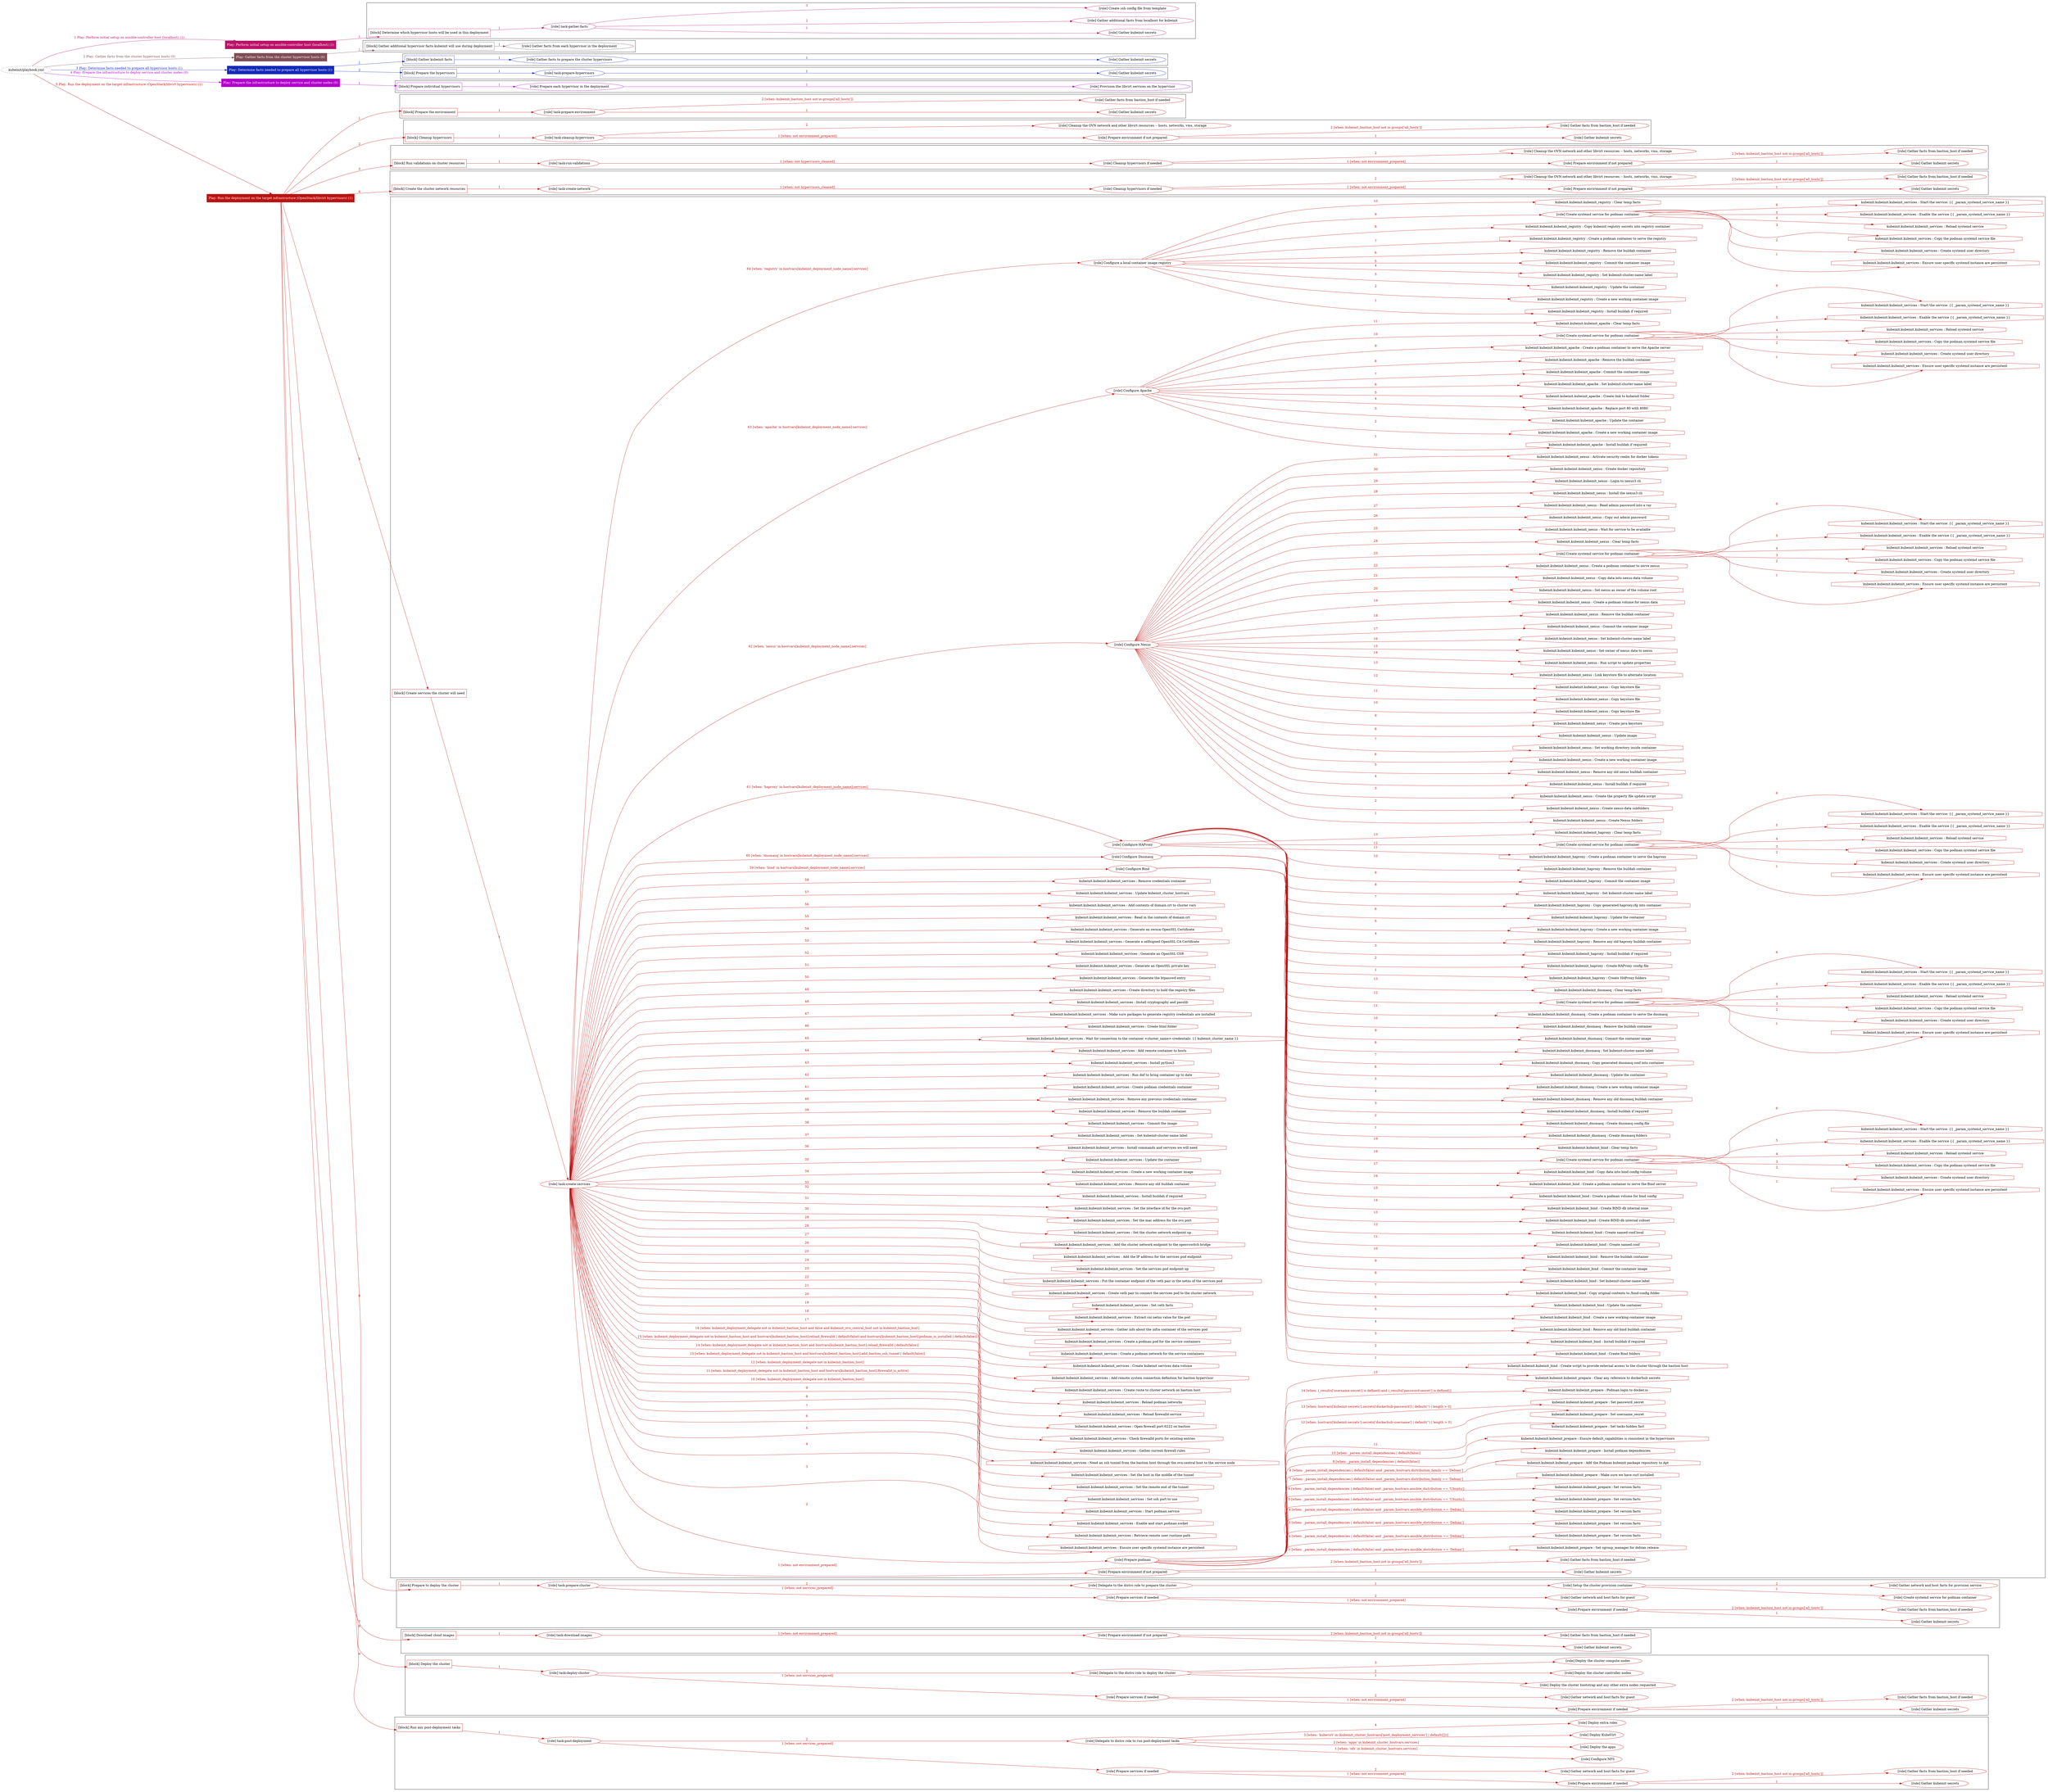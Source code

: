 digraph {
	graph [concentrate=true ordering=in rankdir=LR ratio=fill]
	edge [esep=5 sep=10]
	"kubeinit/playbook.yml" [URL="/home/runner/work/kubeinit/kubeinit/kubeinit/playbook.yml" id=playbook_e7b8fbbf style=dotted]
	"kubeinit/playbook.yml" -> play_9fc37d63 [label="1 Play: Perform initial setup on ansible-controller host (localhost) (1)" color="#bb1168" fontcolor="#bb1168" id=edge_play_9fc37d63 labeltooltip="1 Play: Perform initial setup on ansible-controller host (localhost) (1)" tooltip="1 Play: Perform initial setup on ansible-controller host (localhost) (1)"]
	subgraph "Play: Perform initial setup on ansible-controller host (localhost) (1)" {
		play_9fc37d63 [label="Play: Perform initial setup on ansible-controller host (localhost) (1)" URL="/home/runner/work/kubeinit/kubeinit/kubeinit/playbook.yml" color="#bb1168" fontcolor="#ffffff" id=play_9fc37d63 shape=box style=filled tooltip=localhost]
		play_9fc37d63 -> block_99470136 [label=1 color="#bb1168" fontcolor="#bb1168" id=edge_block_99470136 labeltooltip=1 tooltip=1]
		subgraph cluster_block_99470136 {
			block_99470136 [label="[block] Determine which hypervisor hosts will be used in this deployment" URL="/home/runner/work/kubeinit/kubeinit/kubeinit/playbook.yml" color="#bb1168" id=block_99470136 labeltooltip="Determine which hypervisor hosts will be used in this deployment" shape=box tooltip="Determine which hypervisor hosts will be used in this deployment"]
			block_99470136 -> role_ee76a1fb [label="1 " color="#bb1168" fontcolor="#bb1168" id=edge_role_ee76a1fb labeltooltip="1 " tooltip="1 "]
			subgraph "task-gather-facts" {
				role_ee76a1fb [label="[role] task-gather-facts" URL="/home/runner/work/kubeinit/kubeinit/kubeinit/playbook.yml" color="#bb1168" id=role_ee76a1fb tooltip="task-gather-facts"]
				role_ee76a1fb -> role_6753dbb4 [label="1 " color="#bb1168" fontcolor="#bb1168" id=edge_role_6753dbb4 labeltooltip="1 " tooltip="1 "]
				subgraph "Gather kubeinit secrets" {
					role_6753dbb4 [label="[role] Gather kubeinit secrets" URL="/home/runner/.ansible/collections/ansible_collections/kubeinit/kubeinit/roles/kubeinit_prepare/tasks/build_hypervisors_group.yml" color="#bb1168" id=role_6753dbb4 tooltip="Gather kubeinit secrets"]
				}
				role_ee76a1fb -> role_750f8611 [label="2 " color="#bb1168" fontcolor="#bb1168" id=edge_role_750f8611 labeltooltip="2 " tooltip="2 "]
				subgraph "Gather additional facts from localhost for kubeinit" {
					role_750f8611 [label="[role] Gather additional facts from localhost for kubeinit" URL="/home/runner/.ansible/collections/ansible_collections/kubeinit/kubeinit/roles/kubeinit_prepare/tasks/build_hypervisors_group.yml" color="#bb1168" id=role_750f8611 tooltip="Gather additional facts from localhost for kubeinit"]
				}
				role_ee76a1fb -> role_c6118797 [label="3 " color="#bb1168" fontcolor="#bb1168" id=edge_role_c6118797 labeltooltip="3 " tooltip="3 "]
				subgraph "Create ssh config file from template" {
					role_c6118797 [label="[role] Create ssh config file from template" URL="/home/runner/.ansible/collections/ansible_collections/kubeinit/kubeinit/roles/kubeinit_prepare/tasks/build_hypervisors_group.yml" color="#bb1168" id=role_c6118797 tooltip="Create ssh config file from template"]
				}
			}
		}
	}
	"kubeinit/playbook.yml" -> play_58b82e30 [label="2 Play: Gather facts from the cluster hypervisor hosts (0)" color="#7f4d56" fontcolor="#7f4d56" id=edge_play_58b82e30 labeltooltip="2 Play: Gather facts from the cluster hypervisor hosts (0)" tooltip="2 Play: Gather facts from the cluster hypervisor hosts (0)"]
	subgraph "Play: Gather facts from the cluster hypervisor hosts (0)" {
		play_58b82e30 [label="Play: Gather facts from the cluster hypervisor hosts (0)" URL="/home/runner/work/kubeinit/kubeinit/kubeinit/playbook.yml" color="#7f4d56" fontcolor="#ffffff" id=play_58b82e30 shape=box style=filled tooltip="Play: Gather facts from the cluster hypervisor hosts (0)"]
		play_58b82e30 -> block_87d10e74 [label=1 color="#7f4d56" fontcolor="#7f4d56" id=edge_block_87d10e74 labeltooltip=1 tooltip=1]
		subgraph cluster_block_87d10e74 {
			block_87d10e74 [label="[block] Gather additional hypervisor facts kubeinit will use during deployment" URL="/home/runner/work/kubeinit/kubeinit/kubeinit/playbook.yml" color="#7f4d56" id=block_87d10e74 labeltooltip="Gather additional hypervisor facts kubeinit will use during deployment" shape=box tooltip="Gather additional hypervisor facts kubeinit will use during deployment"]
			block_87d10e74 -> role_54defed7 [label="1 " color="#7f4d56" fontcolor="#7f4d56" id=edge_role_54defed7 labeltooltip="1 " tooltip="1 "]
			subgraph "Gather facts from each hypervisor in the deployment" {
				role_54defed7 [label="[role] Gather facts from each hypervisor in the deployment" URL="/home/runner/work/kubeinit/kubeinit/kubeinit/playbook.yml" color="#7f4d56" id=role_54defed7 tooltip="Gather facts from each hypervisor in the deployment"]
			}
		}
	}
	"kubeinit/playbook.yml" -> play_2b4c3389 [label="3 Play: Determine facts needed to prepare all hypervisor hosts (1)" color="#1229ba" fontcolor="#1229ba" id=edge_play_2b4c3389 labeltooltip="3 Play: Determine facts needed to prepare all hypervisor hosts (1)" tooltip="3 Play: Determine facts needed to prepare all hypervisor hosts (1)"]
	subgraph "Play: Determine facts needed to prepare all hypervisor hosts (1)" {
		play_2b4c3389 [label="Play: Determine facts needed to prepare all hypervisor hosts (1)" URL="/home/runner/work/kubeinit/kubeinit/kubeinit/playbook.yml" color="#1229ba" fontcolor="#ffffff" id=play_2b4c3389 shape=box style=filled tooltip=localhost]
		play_2b4c3389 -> block_51ccc76e [label=1 color="#1229ba" fontcolor="#1229ba" id=edge_block_51ccc76e labeltooltip=1 tooltip=1]
		subgraph cluster_block_51ccc76e {
			block_51ccc76e [label="[block] Gather kubeinit facts" URL="/home/runner/work/kubeinit/kubeinit/kubeinit/playbook.yml" color="#1229ba" id=block_51ccc76e labeltooltip="Gather kubeinit facts" shape=box tooltip="Gather kubeinit facts"]
			block_51ccc76e -> role_9ad65f37 [label="1 " color="#1229ba" fontcolor="#1229ba" id=edge_role_9ad65f37 labeltooltip="1 " tooltip="1 "]
			subgraph "Gather facts to prepare the cluster hypervisors" {
				role_9ad65f37 [label="[role] Gather facts to prepare the cluster hypervisors" URL="/home/runner/work/kubeinit/kubeinit/kubeinit/playbook.yml" color="#1229ba" id=role_9ad65f37 tooltip="Gather facts to prepare the cluster hypervisors"]
				role_9ad65f37 -> role_cf35de59 [label="1 " color="#1229ba" fontcolor="#1229ba" id=edge_role_cf35de59 labeltooltip="1 " tooltip="1 "]
				subgraph "Gather kubeinit secrets" {
					role_cf35de59 [label="[role] Gather kubeinit secrets" URL="/home/runner/.ansible/collections/ansible_collections/kubeinit/kubeinit/roles/kubeinit_prepare/tasks/gather_kubeinit_facts.yml" color="#1229ba" id=role_cf35de59 tooltip="Gather kubeinit secrets"]
				}
			}
		}
		play_2b4c3389 -> block_98b597ab [label=2 color="#1229ba" fontcolor="#1229ba" id=edge_block_98b597ab labeltooltip=2 tooltip=2]
		subgraph cluster_block_98b597ab {
			block_98b597ab [label="[block] Prepare the hypervisors" URL="/home/runner/work/kubeinit/kubeinit/kubeinit/playbook.yml" color="#1229ba" id=block_98b597ab labeltooltip="Prepare the hypervisors" shape=box tooltip="Prepare the hypervisors"]
			block_98b597ab -> role_10cbfd89 [label="1 " color="#1229ba" fontcolor="#1229ba" id=edge_role_10cbfd89 labeltooltip="1 " tooltip="1 "]
			subgraph "task-prepare-hypervisors" {
				role_10cbfd89 [label="[role] task-prepare-hypervisors" URL="/home/runner/work/kubeinit/kubeinit/kubeinit/playbook.yml" color="#1229ba" id=role_10cbfd89 tooltip="task-prepare-hypervisors"]
				role_10cbfd89 -> role_ec98be17 [label="1 " color="#1229ba" fontcolor="#1229ba" id=edge_role_ec98be17 labeltooltip="1 " tooltip="1 "]
				subgraph "Gather kubeinit secrets" {
					role_ec98be17 [label="[role] Gather kubeinit secrets" URL="/home/runner/.ansible/collections/ansible_collections/kubeinit/kubeinit/roles/kubeinit_prepare/tasks/gather_kubeinit_facts.yml" color="#1229ba" id=role_ec98be17 tooltip="Gather kubeinit secrets"]
				}
			}
		}
	}
	"kubeinit/playbook.yml" -> play_2e9f732c [label="4 Play: Prepare the infrastructure to deploy service and cluster nodes (0)" color="#b101cb" fontcolor="#b101cb" id=edge_play_2e9f732c labeltooltip="4 Play: Prepare the infrastructure to deploy service and cluster nodes (0)" tooltip="4 Play: Prepare the infrastructure to deploy service and cluster nodes (0)"]
	subgraph "Play: Prepare the infrastructure to deploy service and cluster nodes (0)" {
		play_2e9f732c [label="Play: Prepare the infrastructure to deploy service and cluster nodes (0)" URL="/home/runner/work/kubeinit/kubeinit/kubeinit/playbook.yml" color="#b101cb" fontcolor="#ffffff" id=play_2e9f732c shape=box style=filled tooltip="Play: Prepare the infrastructure to deploy service and cluster nodes (0)"]
		play_2e9f732c -> block_dda37527 [label=1 color="#b101cb" fontcolor="#b101cb" id=edge_block_dda37527 labeltooltip=1 tooltip=1]
		subgraph cluster_block_dda37527 {
			block_dda37527 [label="[block] Prepare individual hypervisors" URL="/home/runner/work/kubeinit/kubeinit/kubeinit/playbook.yml" color="#b101cb" id=block_dda37527 labeltooltip="Prepare individual hypervisors" shape=box tooltip="Prepare individual hypervisors"]
			block_dda37527 -> role_e610fb5a [label="1 " color="#b101cb" fontcolor="#b101cb" id=edge_role_e610fb5a labeltooltip="1 " tooltip="1 "]
			subgraph "Prepare each hypervisor in the deployment" {
				role_e610fb5a [label="[role] Prepare each hypervisor in the deployment" URL="/home/runner/work/kubeinit/kubeinit/kubeinit/playbook.yml" color="#b101cb" id=role_e610fb5a tooltip="Prepare each hypervisor in the deployment"]
				role_e610fb5a -> role_0cca28b8 [label="1 " color="#b101cb" fontcolor="#b101cb" id=edge_role_0cca28b8 labeltooltip="1 " tooltip="1 "]
				subgraph "Provision the libvirt services on the hypervisor" {
					role_0cca28b8 [label="[role] Provision the libvirt services on the hypervisor" URL="/home/runner/.ansible/collections/ansible_collections/kubeinit/kubeinit/roles/kubeinit_prepare/tasks/prepare_hypervisor.yml" color="#b101cb" id=role_0cca28b8 tooltip="Provision the libvirt services on the hypervisor"]
				}
			}
		}
	}
	"kubeinit/playbook.yml" -> play_fc543faa [label="5 Play: Run the deployment on the target infrastructure (OpenStack/libvirt hypervisors) (1)" color="#bb1211" fontcolor="#bb1211" id=edge_play_fc543faa labeltooltip="5 Play: Run the deployment on the target infrastructure (OpenStack/libvirt hypervisors) (1)" tooltip="5 Play: Run the deployment on the target infrastructure (OpenStack/libvirt hypervisors) (1)"]
	subgraph "Play: Run the deployment on the target infrastructure (OpenStack/libvirt hypervisors) (1)" {
		play_fc543faa [label="Play: Run the deployment on the target infrastructure (OpenStack/libvirt hypervisors) (1)" URL="/home/runner/work/kubeinit/kubeinit/kubeinit/playbook.yml" color="#bb1211" fontcolor="#ffffff" id=play_fc543faa shape=box style=filled tooltip=localhost]
		play_fc543faa -> block_672d93b3 [label=1 color="#bb1211" fontcolor="#bb1211" id=edge_block_672d93b3 labeltooltip=1 tooltip=1]
		subgraph cluster_block_672d93b3 {
			block_672d93b3 [label="[block] Prepare the environment" URL="/home/runner/work/kubeinit/kubeinit/kubeinit/playbook.yml" color="#bb1211" id=block_672d93b3 labeltooltip="Prepare the environment" shape=box tooltip="Prepare the environment"]
			block_672d93b3 -> role_3c100360 [label="1 " color="#bb1211" fontcolor="#bb1211" id=edge_role_3c100360 labeltooltip="1 " tooltip="1 "]
			subgraph "task-prepare-environment" {
				role_3c100360 [label="[role] task-prepare-environment" URL="/home/runner/work/kubeinit/kubeinit/kubeinit/playbook.yml" color="#bb1211" id=role_3c100360 tooltip="task-prepare-environment"]
				role_3c100360 -> role_b6caa75e [label="1 " color="#bb1211" fontcolor="#bb1211" id=edge_role_b6caa75e labeltooltip="1 " tooltip="1 "]
				subgraph "Gather kubeinit secrets" {
					role_b6caa75e [label="[role] Gather kubeinit secrets" URL="/home/runner/.ansible/collections/ansible_collections/kubeinit/kubeinit/roles/kubeinit_prepare/tasks/gather_kubeinit_facts.yml" color="#bb1211" id=role_b6caa75e tooltip="Gather kubeinit secrets"]
				}
				role_3c100360 -> role_a68a7ecd [label="2 [when: kubeinit_bastion_host not in groups['all_hosts']]" color="#bb1211" fontcolor="#bb1211" id=edge_role_a68a7ecd labeltooltip="2 [when: kubeinit_bastion_host not in groups['all_hosts']]" tooltip="2 [when: kubeinit_bastion_host not in groups['all_hosts']]"]
				subgraph "Gather facts from bastion_host if needed" {
					role_a68a7ecd [label="[role] Gather facts from bastion_host if needed" URL="/home/runner/.ansible/collections/ansible_collections/kubeinit/kubeinit/roles/kubeinit_prepare/tasks/main.yml" color="#bb1211" id=role_a68a7ecd tooltip="Gather facts from bastion_host if needed"]
				}
			}
		}
		play_fc543faa -> block_100c6200 [label=2 color="#bb1211" fontcolor="#bb1211" id=edge_block_100c6200 labeltooltip=2 tooltip=2]
		subgraph cluster_block_100c6200 {
			block_100c6200 [label="[block] Cleanup hypervisors" URL="/home/runner/work/kubeinit/kubeinit/kubeinit/playbook.yml" color="#bb1211" id=block_100c6200 labeltooltip="Cleanup hypervisors" shape=box tooltip="Cleanup hypervisors"]
			block_100c6200 -> role_29216c99 [label="1 " color="#bb1211" fontcolor="#bb1211" id=edge_role_29216c99 labeltooltip="1 " tooltip="1 "]
			subgraph "task-cleanup-hypervisors" {
				role_29216c99 [label="[role] task-cleanup-hypervisors" URL="/home/runner/work/kubeinit/kubeinit/kubeinit/playbook.yml" color="#bb1211" id=role_29216c99 tooltip="task-cleanup-hypervisors"]
				role_29216c99 -> role_3894854b [label="1 [when: not environment_prepared]" color="#bb1211" fontcolor="#bb1211" id=edge_role_3894854b labeltooltip="1 [when: not environment_prepared]" tooltip="1 [when: not environment_prepared]"]
				subgraph "Prepare environment if not prepared" {
					role_3894854b [label="[role] Prepare environment if not prepared" URL="/home/runner/.ansible/collections/ansible_collections/kubeinit/kubeinit/roles/kubeinit_libvirt/tasks/cleanup_hypervisors.yml" color="#bb1211" id=role_3894854b tooltip="Prepare environment if not prepared"]
					role_3894854b -> role_fe93aa0b [label="1 " color="#bb1211" fontcolor="#bb1211" id=edge_role_fe93aa0b labeltooltip="1 " tooltip="1 "]
					subgraph "Gather kubeinit secrets" {
						role_fe93aa0b [label="[role] Gather kubeinit secrets" URL="/home/runner/.ansible/collections/ansible_collections/kubeinit/kubeinit/roles/kubeinit_prepare/tasks/gather_kubeinit_facts.yml" color="#bb1211" id=role_fe93aa0b tooltip="Gather kubeinit secrets"]
					}
					role_3894854b -> role_c77d2e95 [label="2 [when: kubeinit_bastion_host not in groups['all_hosts']]" color="#bb1211" fontcolor="#bb1211" id=edge_role_c77d2e95 labeltooltip="2 [when: kubeinit_bastion_host not in groups['all_hosts']]" tooltip="2 [when: kubeinit_bastion_host not in groups['all_hosts']]"]
					subgraph "Gather facts from bastion_host if needed" {
						role_c77d2e95 [label="[role] Gather facts from bastion_host if needed" URL="/home/runner/.ansible/collections/ansible_collections/kubeinit/kubeinit/roles/kubeinit_prepare/tasks/main.yml" color="#bb1211" id=role_c77d2e95 tooltip="Gather facts from bastion_host if needed"]
					}
				}
				role_29216c99 -> role_04c325b1 [label="2 " color="#bb1211" fontcolor="#bb1211" id=edge_role_04c325b1 labeltooltip="2 " tooltip="2 "]
				subgraph "Cleanup the OVN network and other libvirt resources -- hosts, networks, vms, storage" {
					role_04c325b1 [label="[role] Cleanup the OVN network and other libvirt resources -- hosts, networks, vms, storage" URL="/home/runner/.ansible/collections/ansible_collections/kubeinit/kubeinit/roles/kubeinit_libvirt/tasks/cleanup_hypervisors.yml" color="#bb1211" id=role_04c325b1 tooltip="Cleanup the OVN network and other libvirt resources -- hosts, networks, vms, storage"]
				}
			}
		}
		play_fc543faa -> block_0cf542af [label=3 color="#bb1211" fontcolor="#bb1211" id=edge_block_0cf542af labeltooltip=3 tooltip=3]
		subgraph cluster_block_0cf542af {
			block_0cf542af [label="[block] Run validations on cluster resources" URL="/home/runner/work/kubeinit/kubeinit/kubeinit/playbook.yml" color="#bb1211" id=block_0cf542af labeltooltip="Run validations on cluster resources" shape=box tooltip="Run validations on cluster resources"]
			block_0cf542af -> role_7a0c0e03 [label="1 " color="#bb1211" fontcolor="#bb1211" id=edge_role_7a0c0e03 labeltooltip="1 " tooltip="1 "]
			subgraph "task-run-validations" {
				role_7a0c0e03 [label="[role] task-run-validations" URL="/home/runner/work/kubeinit/kubeinit/kubeinit/playbook.yml" color="#bb1211" id=role_7a0c0e03 tooltip="task-run-validations"]
				role_7a0c0e03 -> role_202a5386 [label="1 [when: not hypervisors_cleaned]" color="#bb1211" fontcolor="#bb1211" id=edge_role_202a5386 labeltooltip="1 [when: not hypervisors_cleaned]" tooltip="1 [when: not hypervisors_cleaned]"]
				subgraph "Cleanup hypervisors if needed" {
					role_202a5386 [label="[role] Cleanup hypervisors if needed" URL="/home/runner/.ansible/collections/ansible_collections/kubeinit/kubeinit/roles/kubeinit_validations/tasks/main.yml" color="#bb1211" id=role_202a5386 tooltip="Cleanup hypervisors if needed"]
					role_202a5386 -> role_cd0d53a5 [label="1 [when: not environment_prepared]" color="#bb1211" fontcolor="#bb1211" id=edge_role_cd0d53a5 labeltooltip="1 [when: not environment_prepared]" tooltip="1 [when: not environment_prepared]"]
					subgraph "Prepare environment if not prepared" {
						role_cd0d53a5 [label="[role] Prepare environment if not prepared" URL="/home/runner/.ansible/collections/ansible_collections/kubeinit/kubeinit/roles/kubeinit_libvirt/tasks/cleanup_hypervisors.yml" color="#bb1211" id=role_cd0d53a5 tooltip="Prepare environment if not prepared"]
						role_cd0d53a5 -> role_eb54da79 [label="1 " color="#bb1211" fontcolor="#bb1211" id=edge_role_eb54da79 labeltooltip="1 " tooltip="1 "]
						subgraph "Gather kubeinit secrets" {
							role_eb54da79 [label="[role] Gather kubeinit secrets" URL="/home/runner/.ansible/collections/ansible_collections/kubeinit/kubeinit/roles/kubeinit_prepare/tasks/gather_kubeinit_facts.yml" color="#bb1211" id=role_eb54da79 tooltip="Gather kubeinit secrets"]
						}
						role_cd0d53a5 -> role_d1008703 [label="2 [when: kubeinit_bastion_host not in groups['all_hosts']]" color="#bb1211" fontcolor="#bb1211" id=edge_role_d1008703 labeltooltip="2 [when: kubeinit_bastion_host not in groups['all_hosts']]" tooltip="2 [when: kubeinit_bastion_host not in groups['all_hosts']]"]
						subgraph "Gather facts from bastion_host if needed" {
							role_d1008703 [label="[role] Gather facts from bastion_host if needed" URL="/home/runner/.ansible/collections/ansible_collections/kubeinit/kubeinit/roles/kubeinit_prepare/tasks/main.yml" color="#bb1211" id=role_d1008703 tooltip="Gather facts from bastion_host if needed"]
						}
					}
					role_202a5386 -> role_5b6c9a00 [label="2 " color="#bb1211" fontcolor="#bb1211" id=edge_role_5b6c9a00 labeltooltip="2 " tooltip="2 "]
					subgraph "Cleanup the OVN network and other libvirt resources -- hosts, networks, vms, storage" {
						role_5b6c9a00 [label="[role] Cleanup the OVN network and other libvirt resources -- hosts, networks, vms, storage" URL="/home/runner/.ansible/collections/ansible_collections/kubeinit/kubeinit/roles/kubeinit_libvirt/tasks/cleanup_hypervisors.yml" color="#bb1211" id=role_5b6c9a00 tooltip="Cleanup the OVN network and other libvirt resources -- hosts, networks, vms, storage"]
					}
				}
			}
		}
		play_fc543faa -> block_b3949009 [label=4 color="#bb1211" fontcolor="#bb1211" id=edge_block_b3949009 labeltooltip=4 tooltip=4]
		subgraph cluster_block_b3949009 {
			block_b3949009 [label="[block] Create the cluster network resources" URL="/home/runner/work/kubeinit/kubeinit/kubeinit/playbook.yml" color="#bb1211" id=block_b3949009 labeltooltip="Create the cluster network resources" shape=box tooltip="Create the cluster network resources"]
			block_b3949009 -> role_e145565a [label="1 " color="#bb1211" fontcolor="#bb1211" id=edge_role_e145565a labeltooltip="1 " tooltip="1 "]
			subgraph "task-create-network" {
				role_e145565a [label="[role] task-create-network" URL="/home/runner/work/kubeinit/kubeinit/kubeinit/playbook.yml" color="#bb1211" id=role_e145565a tooltip="task-create-network"]
				role_e145565a -> role_185d7f8c [label="1 [when: not hypervisors_cleaned]" color="#bb1211" fontcolor="#bb1211" id=edge_role_185d7f8c labeltooltip="1 [when: not hypervisors_cleaned]" tooltip="1 [when: not hypervisors_cleaned]"]
				subgraph "Cleanup hypervisors if needed" {
					role_185d7f8c [label="[role] Cleanup hypervisors if needed" URL="/home/runner/.ansible/collections/ansible_collections/kubeinit/kubeinit/roles/kubeinit_libvirt/tasks/create_network.yml" color="#bb1211" id=role_185d7f8c tooltip="Cleanup hypervisors if needed"]
					role_185d7f8c -> role_9894c30e [label="1 [when: not environment_prepared]" color="#bb1211" fontcolor="#bb1211" id=edge_role_9894c30e labeltooltip="1 [when: not environment_prepared]" tooltip="1 [when: not environment_prepared]"]
					subgraph "Prepare environment if not prepared" {
						role_9894c30e [label="[role] Prepare environment if not prepared" URL="/home/runner/.ansible/collections/ansible_collections/kubeinit/kubeinit/roles/kubeinit_libvirt/tasks/cleanup_hypervisors.yml" color="#bb1211" id=role_9894c30e tooltip="Prepare environment if not prepared"]
						role_9894c30e -> role_c9d93d4d [label="1 " color="#bb1211" fontcolor="#bb1211" id=edge_role_c9d93d4d labeltooltip="1 " tooltip="1 "]
						subgraph "Gather kubeinit secrets" {
							role_c9d93d4d [label="[role] Gather kubeinit secrets" URL="/home/runner/.ansible/collections/ansible_collections/kubeinit/kubeinit/roles/kubeinit_prepare/tasks/gather_kubeinit_facts.yml" color="#bb1211" id=role_c9d93d4d tooltip="Gather kubeinit secrets"]
						}
						role_9894c30e -> role_490a8fdd [label="2 [when: kubeinit_bastion_host not in groups['all_hosts']]" color="#bb1211" fontcolor="#bb1211" id=edge_role_490a8fdd labeltooltip="2 [when: kubeinit_bastion_host not in groups['all_hosts']]" tooltip="2 [when: kubeinit_bastion_host not in groups['all_hosts']]"]
						subgraph "Gather facts from bastion_host if needed" {
							role_490a8fdd [label="[role] Gather facts from bastion_host if needed" URL="/home/runner/.ansible/collections/ansible_collections/kubeinit/kubeinit/roles/kubeinit_prepare/tasks/main.yml" color="#bb1211" id=role_490a8fdd tooltip="Gather facts from bastion_host if needed"]
						}
					}
					role_185d7f8c -> role_ded648de [label="2 " color="#bb1211" fontcolor="#bb1211" id=edge_role_ded648de labeltooltip="2 " tooltip="2 "]
					subgraph "Cleanup the OVN network and other libvirt resources -- hosts, networks, vms, storage" {
						role_ded648de [label="[role] Cleanup the OVN network and other libvirt resources -- hosts, networks, vms, storage" URL="/home/runner/.ansible/collections/ansible_collections/kubeinit/kubeinit/roles/kubeinit_libvirt/tasks/cleanup_hypervisors.yml" color="#bb1211" id=role_ded648de tooltip="Cleanup the OVN network and other libvirt resources -- hosts, networks, vms, storage"]
					}
				}
			}
		}
		play_fc543faa -> block_9bab960a [label=5 color="#bb1211" fontcolor="#bb1211" id=edge_block_9bab960a labeltooltip=5 tooltip=5]
		subgraph cluster_block_9bab960a {
			block_9bab960a [label="[block] Create services the cluster will need" URL="/home/runner/work/kubeinit/kubeinit/kubeinit/playbook.yml" color="#bb1211" id=block_9bab960a labeltooltip="Create services the cluster will need" shape=box tooltip="Create services the cluster will need"]
			block_9bab960a -> role_5a5ea595 [label="1 " color="#bb1211" fontcolor="#bb1211" id=edge_role_5a5ea595 labeltooltip="1 " tooltip="1 "]
			subgraph "task-create-services" {
				role_5a5ea595 [label="[role] task-create-services" URL="/home/runner/work/kubeinit/kubeinit/kubeinit/playbook.yml" color="#bb1211" id=role_5a5ea595 tooltip="task-create-services"]
				role_5a5ea595 -> role_646db7b6 [label="1 [when: not environment_prepared]" color="#bb1211" fontcolor="#bb1211" id=edge_role_646db7b6 labeltooltip="1 [when: not environment_prepared]" tooltip="1 [when: not environment_prepared]"]
				subgraph "Prepare environment if not prepared" {
					role_646db7b6 [label="[role] Prepare environment if not prepared" URL="/home/runner/.ansible/collections/ansible_collections/kubeinit/kubeinit/roles/kubeinit_services/tasks/main.yml" color="#bb1211" id=role_646db7b6 tooltip="Prepare environment if not prepared"]
					role_646db7b6 -> role_5d3ece63 [label="1 " color="#bb1211" fontcolor="#bb1211" id=edge_role_5d3ece63 labeltooltip="1 " tooltip="1 "]
					subgraph "Gather kubeinit secrets" {
						role_5d3ece63 [label="[role] Gather kubeinit secrets" URL="/home/runner/.ansible/collections/ansible_collections/kubeinit/kubeinit/roles/kubeinit_prepare/tasks/gather_kubeinit_facts.yml" color="#bb1211" id=role_5d3ece63 tooltip="Gather kubeinit secrets"]
					}
					role_646db7b6 -> role_d6a1d5dc [label="2 [when: kubeinit_bastion_host not in groups['all_hosts']]" color="#bb1211" fontcolor="#bb1211" id=edge_role_d6a1d5dc labeltooltip="2 [when: kubeinit_bastion_host not in groups['all_hosts']]" tooltip="2 [when: kubeinit_bastion_host not in groups['all_hosts']]"]
					subgraph "Gather facts from bastion_host if needed" {
						role_d6a1d5dc [label="[role] Gather facts from bastion_host if needed" URL="/home/runner/.ansible/collections/ansible_collections/kubeinit/kubeinit/roles/kubeinit_prepare/tasks/main.yml" color="#bb1211" id=role_d6a1d5dc tooltip="Gather facts from bastion_host if needed"]
					}
				}
				role_5a5ea595 -> role_39c3a9f1 [label="2 " color="#bb1211" fontcolor="#bb1211" id=edge_role_39c3a9f1 labeltooltip="2 " tooltip="2 "]
				subgraph "Prepare podman" {
					role_39c3a9f1 [label="[role] Prepare podman" URL="/home/runner/.ansible/collections/ansible_collections/kubeinit/kubeinit/roles/kubeinit_services/tasks/00_create_service_pod.yml" color="#bb1211" id=role_39c3a9f1 tooltip="Prepare podman"]
					task_a83e6a64 [label="kubeinit.kubeinit.kubeinit_prepare : Set cgroup_manager for debian release" URL="/home/runner/.ansible/collections/ansible_collections/kubeinit/kubeinit/roles/kubeinit_prepare/tasks/prepare_podman.yml" color="#bb1211" id=task_a83e6a64 shape=octagon tooltip="kubeinit.kubeinit.kubeinit_prepare : Set cgroup_manager for debian release"]
					role_39c3a9f1 -> task_a83e6a64 [label="1 [when: _param_install_dependencies | default(false) and _param_hostvars.ansible_distribution == 'Debian']" color="#bb1211" fontcolor="#bb1211" id=edge_task_a83e6a64 labeltooltip="1 [when: _param_install_dependencies | default(false) and _param_hostvars.ansible_distribution == 'Debian']" tooltip="1 [when: _param_install_dependencies | default(false) and _param_hostvars.ansible_distribution == 'Debian']"]
					task_0acb2e0e [label="kubeinit.kubeinit.kubeinit_prepare : Set version facts" URL="/home/runner/.ansible/collections/ansible_collections/kubeinit/kubeinit/roles/kubeinit_prepare/tasks/prepare_podman.yml" color="#bb1211" id=task_0acb2e0e shape=octagon tooltip="kubeinit.kubeinit.kubeinit_prepare : Set version facts"]
					role_39c3a9f1 -> task_0acb2e0e [label="2 [when: _param_install_dependencies | default(false) and _param_hostvars.ansible_distribution == 'Debian']" color="#bb1211" fontcolor="#bb1211" id=edge_task_0acb2e0e labeltooltip="2 [when: _param_install_dependencies | default(false) and _param_hostvars.ansible_distribution == 'Debian']" tooltip="2 [when: _param_install_dependencies | default(false) and _param_hostvars.ansible_distribution == 'Debian']"]
					task_941143f9 [label="kubeinit.kubeinit.kubeinit_prepare : Set version facts" URL="/home/runner/.ansible/collections/ansible_collections/kubeinit/kubeinit/roles/kubeinit_prepare/tasks/prepare_podman.yml" color="#bb1211" id=task_941143f9 shape=octagon tooltip="kubeinit.kubeinit.kubeinit_prepare : Set version facts"]
					role_39c3a9f1 -> task_941143f9 [label="3 [when: _param_install_dependencies | default(false) and _param_hostvars.ansible_distribution == 'Debian']" color="#bb1211" fontcolor="#bb1211" id=edge_task_941143f9 labeltooltip="3 [when: _param_install_dependencies | default(false) and _param_hostvars.ansible_distribution == 'Debian']" tooltip="3 [when: _param_install_dependencies | default(false) and _param_hostvars.ansible_distribution == 'Debian']"]
					task_79f2a907 [label="kubeinit.kubeinit.kubeinit_prepare : Set version facts" URL="/home/runner/.ansible/collections/ansible_collections/kubeinit/kubeinit/roles/kubeinit_prepare/tasks/prepare_podman.yml" color="#bb1211" id=task_79f2a907 shape=octagon tooltip="kubeinit.kubeinit.kubeinit_prepare : Set version facts"]
					role_39c3a9f1 -> task_79f2a907 [label="4 [when: _param_install_dependencies | default(false) and _param_hostvars.ansible_distribution == 'Debian']" color="#bb1211" fontcolor="#bb1211" id=edge_task_79f2a907 labeltooltip="4 [when: _param_install_dependencies | default(false) and _param_hostvars.ansible_distribution == 'Debian']" tooltip="4 [when: _param_install_dependencies | default(false) and _param_hostvars.ansible_distribution == 'Debian']"]
					task_b1288742 [label="kubeinit.kubeinit.kubeinit_prepare : Set version facts" URL="/home/runner/.ansible/collections/ansible_collections/kubeinit/kubeinit/roles/kubeinit_prepare/tasks/prepare_podman.yml" color="#bb1211" id=task_b1288742 shape=octagon tooltip="kubeinit.kubeinit.kubeinit_prepare : Set version facts"]
					role_39c3a9f1 -> task_b1288742 [label="5 [when: _param_install_dependencies | default(false) and _param_hostvars.ansible_distribution == 'Ubuntu']" color="#bb1211" fontcolor="#bb1211" id=edge_task_b1288742 labeltooltip="5 [when: _param_install_dependencies | default(false) and _param_hostvars.ansible_distribution == 'Ubuntu']" tooltip="5 [when: _param_install_dependencies | default(false) and _param_hostvars.ansible_distribution == 'Ubuntu']"]
					task_ed952641 [label="kubeinit.kubeinit.kubeinit_prepare : Set version facts" URL="/home/runner/.ansible/collections/ansible_collections/kubeinit/kubeinit/roles/kubeinit_prepare/tasks/prepare_podman.yml" color="#bb1211" id=task_ed952641 shape=octagon tooltip="kubeinit.kubeinit.kubeinit_prepare : Set version facts"]
					role_39c3a9f1 -> task_ed952641 [label="6 [when: _param_install_dependencies | default(false) and _param_hostvars.ansible_distribution == 'Ubuntu']" color="#bb1211" fontcolor="#bb1211" id=edge_task_ed952641 labeltooltip="6 [when: _param_install_dependencies | default(false) and _param_hostvars.ansible_distribution == 'Ubuntu']" tooltip="6 [when: _param_install_dependencies | default(false) and _param_hostvars.ansible_distribution == 'Ubuntu']"]
					task_7ee93239 [label="kubeinit.kubeinit.kubeinit_prepare : Make sure we have curl installed" URL="/home/runner/.ansible/collections/ansible_collections/kubeinit/kubeinit/roles/kubeinit_prepare/tasks/prepare_podman.yml" color="#bb1211" id=task_7ee93239 shape=octagon tooltip="kubeinit.kubeinit.kubeinit_prepare : Make sure we have curl installed"]
					role_39c3a9f1 -> task_7ee93239 [label="7 [when: _param_install_dependencies | default(false) and _param_hostvars.distribution_family == 'Debian']" color="#bb1211" fontcolor="#bb1211" id=edge_task_7ee93239 labeltooltip="7 [when: _param_install_dependencies | default(false) and _param_hostvars.distribution_family == 'Debian']" tooltip="7 [when: _param_install_dependencies | default(false) and _param_hostvars.distribution_family == 'Debian']"]
					task_4643d1bd [label="kubeinit.kubeinit.kubeinit_prepare : Add the Podman kubeinit package repository to Apt" URL="/home/runner/.ansible/collections/ansible_collections/kubeinit/kubeinit/roles/kubeinit_prepare/tasks/prepare_podman.yml" color="#bb1211" id=task_4643d1bd shape=octagon tooltip="kubeinit.kubeinit.kubeinit_prepare : Add the Podman kubeinit package repository to Apt"]
					role_39c3a9f1 -> task_4643d1bd [label="8 [when: _param_install_dependencies | default(false) and _param_hostvars.distribution_family == 'Debian']" color="#bb1211" fontcolor="#bb1211" id=edge_task_4643d1bd labeltooltip="8 [when: _param_install_dependencies | default(false) and _param_hostvars.distribution_family == 'Debian']" tooltip="8 [when: _param_install_dependencies | default(false) and _param_hostvars.distribution_family == 'Debian']"]
					task_576b466e [label="kubeinit.kubeinit.kubeinit_prepare : Install podman dependencies" URL="/home/runner/.ansible/collections/ansible_collections/kubeinit/kubeinit/roles/kubeinit_prepare/tasks/prepare_podman.yml" color="#bb1211" id=task_576b466e shape=octagon tooltip="kubeinit.kubeinit.kubeinit_prepare : Install podman dependencies"]
					role_39c3a9f1 -> task_576b466e [label="9 [when: _param_install_dependencies | default(false)]" color="#bb1211" fontcolor="#bb1211" id=edge_task_576b466e labeltooltip="9 [when: _param_install_dependencies | default(false)]" tooltip="9 [when: _param_install_dependencies | default(false)]"]
					task_8c777462 [label="kubeinit.kubeinit.kubeinit_prepare : Ensure default_capabilities is consistent in the hypervisors" URL="/home/runner/.ansible/collections/ansible_collections/kubeinit/kubeinit/roles/kubeinit_prepare/tasks/prepare_podman.yml" color="#bb1211" id=task_8c777462 shape=octagon tooltip="kubeinit.kubeinit.kubeinit_prepare : Ensure default_capabilities is consistent in the hypervisors"]
					role_39c3a9f1 -> task_8c777462 [label="10 [when: _param_install_dependencies | default(false)]" color="#bb1211" fontcolor="#bb1211" id=edge_task_8c777462 labeltooltip="10 [when: _param_install_dependencies | default(false)]" tooltip="10 [when: _param_install_dependencies | default(false)]"]
					task_fa4b3784 [label="kubeinit.kubeinit.kubeinit_prepare : Set tasks-hidden fact" URL="/home/runner/.ansible/collections/ansible_collections/kubeinit/kubeinit/roles/kubeinit_prepare/tasks/prepare_podman.yml" color="#bb1211" id=task_fa4b3784 shape=octagon tooltip="kubeinit.kubeinit.kubeinit_prepare : Set tasks-hidden fact"]
					role_39c3a9f1 -> task_fa4b3784 [label="11 " color="#bb1211" fontcolor="#bb1211" id=edge_task_fa4b3784 labeltooltip="11 " tooltip="11 "]
					task_f8508a04 [label="kubeinit.kubeinit.kubeinit_prepare : Set username_secret" URL="/home/runner/.ansible/collections/ansible_collections/kubeinit/kubeinit/roles/kubeinit_prepare/tasks/prepare_podman.yml" color="#bb1211" id=task_f8508a04 shape=octagon tooltip="kubeinit.kubeinit.kubeinit_prepare : Set username_secret"]
					role_39c3a9f1 -> task_f8508a04 [label="12 [when: hostvars['kubeinit-secrets'].secrets['dockerhub-username'] | default('') | length > 0]" color="#bb1211" fontcolor="#bb1211" id=edge_task_f8508a04 labeltooltip="12 [when: hostvars['kubeinit-secrets'].secrets['dockerhub-username'] | default('') | length > 0]" tooltip="12 [when: hostvars['kubeinit-secrets'].secrets['dockerhub-username'] | default('') | length > 0]"]
					task_4668fb0c [label="kubeinit.kubeinit.kubeinit_prepare : Set password_secret" URL="/home/runner/.ansible/collections/ansible_collections/kubeinit/kubeinit/roles/kubeinit_prepare/tasks/prepare_podman.yml" color="#bb1211" id=task_4668fb0c shape=octagon tooltip="kubeinit.kubeinit.kubeinit_prepare : Set password_secret"]
					role_39c3a9f1 -> task_4668fb0c [label="13 [when: hostvars['kubeinit-secrets'].secrets['dockerhub-password'] | default('') | length > 0]" color="#bb1211" fontcolor="#bb1211" id=edge_task_4668fb0c labeltooltip="13 [when: hostvars['kubeinit-secrets'].secrets['dockerhub-password'] | default('') | length > 0]" tooltip="13 [when: hostvars['kubeinit-secrets'].secrets['dockerhub-password'] | default('') | length > 0]"]
					task_c3d1e757 [label="kubeinit.kubeinit.kubeinit_prepare : Podman login to docker.io" URL="/home/runner/.ansible/collections/ansible_collections/kubeinit/kubeinit/roles/kubeinit_prepare/tasks/prepare_podman.yml" color="#bb1211" id=task_c3d1e757 shape=octagon tooltip="kubeinit.kubeinit.kubeinit_prepare : Podman login to docker.io"]
					role_39c3a9f1 -> task_c3d1e757 [label="14 [when: (_results['username-secret'] is defined) and (_results['password-secret'] is defined)]" color="#bb1211" fontcolor="#bb1211" id=edge_task_c3d1e757 labeltooltip="14 [when: (_results['username-secret'] is defined) and (_results['password-secret'] is defined)]" tooltip="14 [when: (_results['username-secret'] is defined) and (_results['password-secret'] is defined)]"]
					task_44cdaa8f [label="kubeinit.kubeinit.kubeinit_prepare : Clear any reference to dockerhub secrets" URL="/home/runner/.ansible/collections/ansible_collections/kubeinit/kubeinit/roles/kubeinit_prepare/tasks/prepare_podman.yml" color="#bb1211" id=task_44cdaa8f shape=octagon tooltip="kubeinit.kubeinit.kubeinit_prepare : Clear any reference to dockerhub secrets"]
					role_39c3a9f1 -> task_44cdaa8f [label="15 " color="#bb1211" fontcolor="#bb1211" id=edge_task_44cdaa8f labeltooltip="15 " tooltip="15 "]
				}
				task_c41ba857 [label="kubeinit.kubeinit.kubeinit_services : Ensure user specific systemd instance are persistent" URL="/home/runner/.ansible/collections/ansible_collections/kubeinit/kubeinit/roles/kubeinit_services/tasks/00_create_service_pod.yml" color="#bb1211" id=task_c41ba857 shape=octagon tooltip="kubeinit.kubeinit.kubeinit_services : Ensure user specific systemd instance are persistent"]
				role_5a5ea595 -> task_c41ba857 [label="3 " color="#bb1211" fontcolor="#bb1211" id=edge_task_c41ba857 labeltooltip="3 " tooltip="3 "]
				task_87a11925 [label="kubeinit.kubeinit.kubeinit_services : Retrieve remote user runtime path" URL="/home/runner/.ansible/collections/ansible_collections/kubeinit/kubeinit/roles/kubeinit_services/tasks/00_create_service_pod.yml" color="#bb1211" id=task_87a11925 shape=octagon tooltip="kubeinit.kubeinit.kubeinit_services : Retrieve remote user runtime path"]
				role_5a5ea595 -> task_87a11925 [label="4 " color="#bb1211" fontcolor="#bb1211" id=edge_task_87a11925 labeltooltip="4 " tooltip="4 "]
				task_71f0e0ae [label="kubeinit.kubeinit.kubeinit_services : Enable and start podman.socket" URL="/home/runner/.ansible/collections/ansible_collections/kubeinit/kubeinit/roles/kubeinit_services/tasks/00_create_service_pod.yml" color="#bb1211" id=task_71f0e0ae shape=octagon tooltip="kubeinit.kubeinit.kubeinit_services : Enable and start podman.socket"]
				role_5a5ea595 -> task_71f0e0ae [label="5 " color="#bb1211" fontcolor="#bb1211" id=edge_task_71f0e0ae labeltooltip="5 " tooltip="5 "]
				task_fc6746d0 [label="kubeinit.kubeinit.kubeinit_services : Start podman.service" URL="/home/runner/.ansible/collections/ansible_collections/kubeinit/kubeinit/roles/kubeinit_services/tasks/00_create_service_pod.yml" color="#bb1211" id=task_fc6746d0 shape=octagon tooltip="kubeinit.kubeinit.kubeinit_services : Start podman.service"]
				role_5a5ea595 -> task_fc6746d0 [label="6 " color="#bb1211" fontcolor="#bb1211" id=edge_task_fc6746d0 labeltooltip="6 " tooltip="6 "]
				task_7093831d [label="kubeinit.kubeinit.kubeinit_services : Set ssh port to use" URL="/home/runner/.ansible/collections/ansible_collections/kubeinit/kubeinit/roles/kubeinit_services/tasks/00_create_service_pod.yml" color="#bb1211" id=task_7093831d shape=octagon tooltip="kubeinit.kubeinit.kubeinit_services : Set ssh port to use"]
				role_5a5ea595 -> task_7093831d [label="7 " color="#bb1211" fontcolor="#bb1211" id=edge_task_7093831d labeltooltip="7 " tooltip="7 "]
				task_1c82e768 [label="kubeinit.kubeinit.kubeinit_services : Set the remote end of the tunnel" URL="/home/runner/.ansible/collections/ansible_collections/kubeinit/kubeinit/roles/kubeinit_services/tasks/00_create_service_pod.yml" color="#bb1211" id=task_1c82e768 shape=octagon tooltip="kubeinit.kubeinit.kubeinit_services : Set the remote end of the tunnel"]
				role_5a5ea595 -> task_1c82e768 [label="8 " color="#bb1211" fontcolor="#bb1211" id=edge_task_1c82e768 labeltooltip="8 " tooltip="8 "]
				task_0d2b8f23 [label="kubeinit.kubeinit.kubeinit_services : Set the host in the middle of the tunnel" URL="/home/runner/.ansible/collections/ansible_collections/kubeinit/kubeinit/roles/kubeinit_services/tasks/00_create_service_pod.yml" color="#bb1211" id=task_0d2b8f23 shape=octagon tooltip="kubeinit.kubeinit.kubeinit_services : Set the host in the middle of the tunnel"]
				role_5a5ea595 -> task_0d2b8f23 [label="9 " color="#bb1211" fontcolor="#bb1211" id=edge_task_0d2b8f23 labeltooltip="9 " tooltip="9 "]
				task_08abd76a [label="kubeinit.kubeinit.kubeinit_services : Need an ssh tunnel from the bastion host through the ovn-central host to the service node" URL="/home/runner/.ansible/collections/ansible_collections/kubeinit/kubeinit/roles/kubeinit_services/tasks/00_create_service_pod.yml" color="#bb1211" id=task_08abd76a shape=octagon tooltip="kubeinit.kubeinit.kubeinit_services : Need an ssh tunnel from the bastion host through the ovn-central host to the service node"]
				role_5a5ea595 -> task_08abd76a [label="10 [when: kubeinit_deployment_delegate not in kubeinit_bastion_host]" color="#bb1211" fontcolor="#bb1211" id=edge_task_08abd76a labeltooltip="10 [when: kubeinit_deployment_delegate not in kubeinit_bastion_host]" tooltip="10 [when: kubeinit_deployment_delegate not in kubeinit_bastion_host]"]
				task_c8b0b9cf [label="kubeinit.kubeinit.kubeinit_services : Gather current firewall rules" URL="/home/runner/.ansible/collections/ansible_collections/kubeinit/kubeinit/roles/kubeinit_services/tasks/00_create_service_pod.yml" color="#bb1211" id=task_c8b0b9cf shape=octagon tooltip="kubeinit.kubeinit.kubeinit_services : Gather current firewall rules"]
				role_5a5ea595 -> task_c8b0b9cf [label="11 [when: kubeinit_deployment_delegate not in kubeinit_bastion_host and hostvars[kubeinit_bastion_host].firewalld_is_active]" color="#bb1211" fontcolor="#bb1211" id=edge_task_c8b0b9cf labeltooltip="11 [when: kubeinit_deployment_delegate not in kubeinit_bastion_host and hostvars[kubeinit_bastion_host].firewalld_is_active]" tooltip="11 [when: kubeinit_deployment_delegate not in kubeinit_bastion_host and hostvars[kubeinit_bastion_host].firewalld_is_active]"]
				task_1c797369 [label="kubeinit.kubeinit.kubeinit_services : Check firewalld ports for existing entries" URL="/home/runner/.ansible/collections/ansible_collections/kubeinit/kubeinit/roles/kubeinit_services/tasks/00_create_service_pod.yml" color="#bb1211" id=task_1c797369 shape=octagon tooltip="kubeinit.kubeinit.kubeinit_services : Check firewalld ports for existing entries"]
				role_5a5ea595 -> task_1c797369 [label="12 [when: kubeinit_deployment_delegate not in kubeinit_bastion_host]" color="#bb1211" fontcolor="#bb1211" id=edge_task_1c797369 labeltooltip="12 [when: kubeinit_deployment_delegate not in kubeinit_bastion_host]" tooltip="12 [when: kubeinit_deployment_delegate not in kubeinit_bastion_host]"]
				task_f58c3fd7 [label="kubeinit.kubeinit.kubeinit_services : Open firewall port 6222 on bastion" URL="/home/runner/.ansible/collections/ansible_collections/kubeinit/kubeinit/roles/kubeinit_services/tasks/00_create_service_pod.yml" color="#bb1211" id=task_f58c3fd7 shape=octagon tooltip="kubeinit.kubeinit.kubeinit_services : Open firewall port 6222 on bastion"]
				role_5a5ea595 -> task_f58c3fd7 [label="13 [when: kubeinit_deployment_delegate not in kubeinit_bastion_host and hostvars[kubeinit_bastion_host].add_bastion_ssh_tunnel | default(false)]" color="#bb1211" fontcolor="#bb1211" id=edge_task_f58c3fd7 labeltooltip="13 [when: kubeinit_deployment_delegate not in kubeinit_bastion_host and hostvars[kubeinit_bastion_host].add_bastion_ssh_tunnel | default(false)]" tooltip="13 [when: kubeinit_deployment_delegate not in kubeinit_bastion_host and hostvars[kubeinit_bastion_host].add_bastion_ssh_tunnel | default(false)]"]
				task_28f65e48 [label="kubeinit.kubeinit.kubeinit_services : Reload firewalld service" URL="/home/runner/.ansible/collections/ansible_collections/kubeinit/kubeinit/roles/kubeinit_services/tasks/00_create_service_pod.yml" color="#bb1211" id=task_28f65e48 shape=octagon tooltip="kubeinit.kubeinit.kubeinit_services : Reload firewalld service"]
				role_5a5ea595 -> task_28f65e48 [label="14 [when: kubeinit_deployment_delegate not in kubeinit_bastion_host and hostvars[kubeinit_bastion_host].reload_firewalld | default(false)]" color="#bb1211" fontcolor="#bb1211" id=edge_task_28f65e48 labeltooltip="14 [when: kubeinit_deployment_delegate not in kubeinit_bastion_host and hostvars[kubeinit_bastion_host].reload_firewalld | default(false)]" tooltip="14 [when: kubeinit_deployment_delegate not in kubeinit_bastion_host and hostvars[kubeinit_bastion_host].reload_firewalld | default(false)]"]
				task_1357cd59 [label="kubeinit.kubeinit.kubeinit_services : Reload podman networks" URL="/home/runner/.ansible/collections/ansible_collections/kubeinit/kubeinit/roles/kubeinit_services/tasks/00_create_service_pod.yml" color="#bb1211" id=task_1357cd59 shape=octagon tooltip="kubeinit.kubeinit.kubeinit_services : Reload podman networks"]
				role_5a5ea595 -> task_1357cd59 [label="15 [when: kubeinit_deployment_delegate not in kubeinit_bastion_host and hostvars[kubeinit_bastion_host].reload_firewalld | default(false) and hostvars[kubeinit_bastion_host].podman_is_installed | default(false)]" color="#bb1211" fontcolor="#bb1211" id=edge_task_1357cd59 labeltooltip="15 [when: kubeinit_deployment_delegate not in kubeinit_bastion_host and hostvars[kubeinit_bastion_host].reload_firewalld | default(false) and hostvars[kubeinit_bastion_host].podman_is_installed | default(false)]" tooltip="15 [when: kubeinit_deployment_delegate not in kubeinit_bastion_host and hostvars[kubeinit_bastion_host].reload_firewalld | default(false) and hostvars[kubeinit_bastion_host].podman_is_installed | default(false)]"]
				task_ea64d020 [label="kubeinit.kubeinit.kubeinit_services : Create route to cluster network on bastion host" URL="/home/runner/.ansible/collections/ansible_collections/kubeinit/kubeinit/roles/kubeinit_services/tasks/00_create_service_pod.yml" color="#bb1211" id=task_ea64d020 shape=octagon tooltip="kubeinit.kubeinit.kubeinit_services : Create route to cluster network on bastion host"]
				role_5a5ea595 -> task_ea64d020 [label="16 [when: kubeinit_deployment_delegate not in kubeinit_bastion_host and false and kubeinit_ovn_central_host not in kubeinit_bastion_host]" color="#bb1211" fontcolor="#bb1211" id=edge_task_ea64d020 labeltooltip="16 [when: kubeinit_deployment_delegate not in kubeinit_bastion_host and false and kubeinit_ovn_central_host not in kubeinit_bastion_host]" tooltip="16 [when: kubeinit_deployment_delegate not in kubeinit_bastion_host and false and kubeinit_ovn_central_host not in kubeinit_bastion_host]"]
				task_8d476c09 [label="kubeinit.kubeinit.kubeinit_services : Add remote system connection definition for bastion hypervisor" URL="/home/runner/.ansible/collections/ansible_collections/kubeinit/kubeinit/roles/kubeinit_services/tasks/00_create_service_pod.yml" color="#bb1211" id=task_8d476c09 shape=octagon tooltip="kubeinit.kubeinit.kubeinit_services : Add remote system connection definition for bastion hypervisor"]
				role_5a5ea595 -> task_8d476c09 [label="17 " color="#bb1211" fontcolor="#bb1211" id=edge_task_8d476c09 labeltooltip="17 " tooltip="17 "]
				task_026e560f [label="kubeinit.kubeinit.kubeinit_services : Create kubeinit services data volume" URL="/home/runner/.ansible/collections/ansible_collections/kubeinit/kubeinit/roles/kubeinit_services/tasks/00_create_service_pod.yml" color="#bb1211" id=task_026e560f shape=octagon tooltip="kubeinit.kubeinit.kubeinit_services : Create kubeinit services data volume"]
				role_5a5ea595 -> task_026e560f [label="18 " color="#bb1211" fontcolor="#bb1211" id=edge_task_026e560f labeltooltip="18 " tooltip="18 "]
				task_ebf48287 [label="kubeinit.kubeinit.kubeinit_services : Create a podman network for the service containers" URL="/home/runner/.ansible/collections/ansible_collections/kubeinit/kubeinit/roles/kubeinit_services/tasks/00_create_service_pod.yml" color="#bb1211" id=task_ebf48287 shape=octagon tooltip="kubeinit.kubeinit.kubeinit_services : Create a podman network for the service containers"]
				role_5a5ea595 -> task_ebf48287 [label="19 " color="#bb1211" fontcolor="#bb1211" id=edge_task_ebf48287 labeltooltip="19 " tooltip="19 "]
				task_156daafa [label="kubeinit.kubeinit.kubeinit_services : Create a podman pod for the service containers" URL="/home/runner/.ansible/collections/ansible_collections/kubeinit/kubeinit/roles/kubeinit_services/tasks/00_create_service_pod.yml" color="#bb1211" id=task_156daafa shape=octagon tooltip="kubeinit.kubeinit.kubeinit_services : Create a podman pod for the service containers"]
				role_5a5ea595 -> task_156daafa [label="20 " color="#bb1211" fontcolor="#bb1211" id=edge_task_156daafa labeltooltip="20 " tooltip="20 "]
				task_502b4ede [label="kubeinit.kubeinit.kubeinit_services : Gather info about the infra container of the services pod" URL="/home/runner/.ansible/collections/ansible_collections/kubeinit/kubeinit/roles/kubeinit_services/tasks/00_create_service_pod.yml" color="#bb1211" id=task_502b4ede shape=octagon tooltip="kubeinit.kubeinit.kubeinit_services : Gather info about the infra container of the services pod"]
				role_5a5ea595 -> task_502b4ede [label="21 " color="#bb1211" fontcolor="#bb1211" id=edge_task_502b4ede labeltooltip="21 " tooltip="21 "]
				task_f7627558 [label="kubeinit.kubeinit.kubeinit_services : Extract cni netns value for the pod" URL="/home/runner/.ansible/collections/ansible_collections/kubeinit/kubeinit/roles/kubeinit_services/tasks/00_create_service_pod.yml" color="#bb1211" id=task_f7627558 shape=octagon tooltip="kubeinit.kubeinit.kubeinit_services : Extract cni netns value for the pod"]
				role_5a5ea595 -> task_f7627558 [label="22 " color="#bb1211" fontcolor="#bb1211" id=edge_task_f7627558 labeltooltip="22 " tooltip="22 "]
				task_05b6500a [label="kubeinit.kubeinit.kubeinit_services : Set veth facts" URL="/home/runner/.ansible/collections/ansible_collections/kubeinit/kubeinit/roles/kubeinit_services/tasks/00_create_service_pod.yml" color="#bb1211" id=task_05b6500a shape=octagon tooltip="kubeinit.kubeinit.kubeinit_services : Set veth facts"]
				role_5a5ea595 -> task_05b6500a [label="23 " color="#bb1211" fontcolor="#bb1211" id=edge_task_05b6500a labeltooltip="23 " tooltip="23 "]
				task_060dee32 [label="kubeinit.kubeinit.kubeinit_services : Create veth pair to connect the services pod to the cluster network" URL="/home/runner/.ansible/collections/ansible_collections/kubeinit/kubeinit/roles/kubeinit_services/tasks/00_create_service_pod.yml" color="#bb1211" id=task_060dee32 shape=octagon tooltip="kubeinit.kubeinit.kubeinit_services : Create veth pair to connect the services pod to the cluster network"]
				role_5a5ea595 -> task_060dee32 [label="24 " color="#bb1211" fontcolor="#bb1211" id=edge_task_060dee32 labeltooltip="24 " tooltip="24 "]
				task_9c537f1c [label="kubeinit.kubeinit.kubeinit_services : Put the container endpoint of the veth pair in the netns of the services pod" URL="/home/runner/.ansible/collections/ansible_collections/kubeinit/kubeinit/roles/kubeinit_services/tasks/00_create_service_pod.yml" color="#bb1211" id=task_9c537f1c shape=octagon tooltip="kubeinit.kubeinit.kubeinit_services : Put the container endpoint of the veth pair in the netns of the services pod"]
				role_5a5ea595 -> task_9c537f1c [label="25 " color="#bb1211" fontcolor="#bb1211" id=edge_task_9c537f1c labeltooltip="25 " tooltip="25 "]
				task_67e0a7d9 [label="kubeinit.kubeinit.kubeinit_services : Set the services pod endpoint up" URL="/home/runner/.ansible/collections/ansible_collections/kubeinit/kubeinit/roles/kubeinit_services/tasks/00_create_service_pod.yml" color="#bb1211" id=task_67e0a7d9 shape=octagon tooltip="kubeinit.kubeinit.kubeinit_services : Set the services pod endpoint up"]
				role_5a5ea595 -> task_67e0a7d9 [label="26 " color="#bb1211" fontcolor="#bb1211" id=edge_task_67e0a7d9 labeltooltip="26 " tooltip="26 "]
				task_48a82a5b [label="kubeinit.kubeinit.kubeinit_services : Add the IP address for the services pod endpoint" URL="/home/runner/.ansible/collections/ansible_collections/kubeinit/kubeinit/roles/kubeinit_services/tasks/00_create_service_pod.yml" color="#bb1211" id=task_48a82a5b shape=octagon tooltip="kubeinit.kubeinit.kubeinit_services : Add the IP address for the services pod endpoint"]
				role_5a5ea595 -> task_48a82a5b [label="27 " color="#bb1211" fontcolor="#bb1211" id=edge_task_48a82a5b labeltooltip="27 " tooltip="27 "]
				task_272effe3 [label="kubeinit.kubeinit.kubeinit_services : Add the cluster network endpoint to the openvswitch bridge" URL="/home/runner/.ansible/collections/ansible_collections/kubeinit/kubeinit/roles/kubeinit_services/tasks/00_create_service_pod.yml" color="#bb1211" id=task_272effe3 shape=octagon tooltip="kubeinit.kubeinit.kubeinit_services : Add the cluster network endpoint to the openvswitch bridge"]
				role_5a5ea595 -> task_272effe3 [label="28 " color="#bb1211" fontcolor="#bb1211" id=edge_task_272effe3 labeltooltip="28 " tooltip="28 "]
				task_4dfb5398 [label="kubeinit.kubeinit.kubeinit_services : Set the cluster network endpoint up" URL="/home/runner/.ansible/collections/ansible_collections/kubeinit/kubeinit/roles/kubeinit_services/tasks/00_create_service_pod.yml" color="#bb1211" id=task_4dfb5398 shape=octagon tooltip="kubeinit.kubeinit.kubeinit_services : Set the cluster network endpoint up"]
				role_5a5ea595 -> task_4dfb5398 [label="29 " color="#bb1211" fontcolor="#bb1211" id=edge_task_4dfb5398 labeltooltip="29 " tooltip="29 "]
				task_571b06b9 [label="kubeinit.kubeinit.kubeinit_services : Set the mac address for the ovs port" URL="/home/runner/.ansible/collections/ansible_collections/kubeinit/kubeinit/roles/kubeinit_services/tasks/00_create_service_pod.yml" color="#bb1211" id=task_571b06b9 shape=octagon tooltip="kubeinit.kubeinit.kubeinit_services : Set the mac address for the ovs port"]
				role_5a5ea595 -> task_571b06b9 [label="30 " color="#bb1211" fontcolor="#bb1211" id=edge_task_571b06b9 labeltooltip="30 " tooltip="30 "]
				task_ce42bdf4 [label="kubeinit.kubeinit.kubeinit_services : Set the interface id for the ovs port" URL="/home/runner/.ansible/collections/ansible_collections/kubeinit/kubeinit/roles/kubeinit_services/tasks/00_create_service_pod.yml" color="#bb1211" id=task_ce42bdf4 shape=octagon tooltip="kubeinit.kubeinit.kubeinit_services : Set the interface id for the ovs port"]
				role_5a5ea595 -> task_ce42bdf4 [label="31 " color="#bb1211" fontcolor="#bb1211" id=edge_task_ce42bdf4 labeltooltip="31 " tooltip="31 "]
				task_9332aa50 [label="kubeinit.kubeinit.kubeinit_services : Install buildah if required" URL="/home/runner/.ansible/collections/ansible_collections/kubeinit/kubeinit/roles/kubeinit_services/tasks/prepare_credentials.yml" color="#bb1211" id=task_9332aa50 shape=octagon tooltip="kubeinit.kubeinit.kubeinit_services : Install buildah if required"]
				role_5a5ea595 -> task_9332aa50 [label="32 " color="#bb1211" fontcolor="#bb1211" id=edge_task_9332aa50 labeltooltip="32 " tooltip="32 "]
				task_8d2ef9ac [label="kubeinit.kubeinit.kubeinit_services : Remove any old buildah container" URL="/home/runner/.ansible/collections/ansible_collections/kubeinit/kubeinit/roles/kubeinit_services/tasks/prepare_credentials.yml" color="#bb1211" id=task_8d2ef9ac shape=octagon tooltip="kubeinit.kubeinit.kubeinit_services : Remove any old buildah container"]
				role_5a5ea595 -> task_8d2ef9ac [label="33 " color="#bb1211" fontcolor="#bb1211" id=edge_task_8d2ef9ac labeltooltip="33 " tooltip="33 "]
				task_335d0441 [label="kubeinit.kubeinit.kubeinit_services : Create a new working container image" URL="/home/runner/.ansible/collections/ansible_collections/kubeinit/kubeinit/roles/kubeinit_services/tasks/prepare_credentials.yml" color="#bb1211" id=task_335d0441 shape=octagon tooltip="kubeinit.kubeinit.kubeinit_services : Create a new working container image"]
				role_5a5ea595 -> task_335d0441 [label="34 " color="#bb1211" fontcolor="#bb1211" id=edge_task_335d0441 labeltooltip="34 " tooltip="34 "]
				task_e1e7326a [label="kubeinit.kubeinit.kubeinit_services : Update the container" URL="/home/runner/.ansible/collections/ansible_collections/kubeinit/kubeinit/roles/kubeinit_services/tasks/prepare_credentials.yml" color="#bb1211" id=task_e1e7326a shape=octagon tooltip="kubeinit.kubeinit.kubeinit_services : Update the container"]
				role_5a5ea595 -> task_e1e7326a [label="35 " color="#bb1211" fontcolor="#bb1211" id=edge_task_e1e7326a labeltooltip="35 " tooltip="35 "]
				task_3cbc9674 [label="kubeinit.kubeinit.kubeinit_services : Install commands and services we will need" URL="/home/runner/.ansible/collections/ansible_collections/kubeinit/kubeinit/roles/kubeinit_services/tasks/prepare_credentials.yml" color="#bb1211" id=task_3cbc9674 shape=octagon tooltip="kubeinit.kubeinit.kubeinit_services : Install commands and services we will need"]
				role_5a5ea595 -> task_3cbc9674 [label="36 " color="#bb1211" fontcolor="#bb1211" id=edge_task_3cbc9674 labeltooltip="36 " tooltip="36 "]
				task_3d3e88a2 [label="kubeinit.kubeinit.kubeinit_services : Set kubeinit-cluster-name label" URL="/home/runner/.ansible/collections/ansible_collections/kubeinit/kubeinit/roles/kubeinit_services/tasks/prepare_credentials.yml" color="#bb1211" id=task_3d3e88a2 shape=octagon tooltip="kubeinit.kubeinit.kubeinit_services : Set kubeinit-cluster-name label"]
				role_5a5ea595 -> task_3d3e88a2 [label="37 " color="#bb1211" fontcolor="#bb1211" id=edge_task_3d3e88a2 labeltooltip="37 " tooltip="37 "]
				task_5c0d0e2a [label="kubeinit.kubeinit.kubeinit_services : Commit the image" URL="/home/runner/.ansible/collections/ansible_collections/kubeinit/kubeinit/roles/kubeinit_services/tasks/prepare_credentials.yml" color="#bb1211" id=task_5c0d0e2a shape=octagon tooltip="kubeinit.kubeinit.kubeinit_services : Commit the image"]
				role_5a5ea595 -> task_5c0d0e2a [label="38 " color="#bb1211" fontcolor="#bb1211" id=edge_task_5c0d0e2a labeltooltip="38 " tooltip="38 "]
				task_a7c5fcb6 [label="kubeinit.kubeinit.kubeinit_services : Remove the buildah container" URL="/home/runner/.ansible/collections/ansible_collections/kubeinit/kubeinit/roles/kubeinit_services/tasks/prepare_credentials.yml" color="#bb1211" id=task_a7c5fcb6 shape=octagon tooltip="kubeinit.kubeinit.kubeinit_services : Remove the buildah container"]
				role_5a5ea595 -> task_a7c5fcb6 [label="39 " color="#bb1211" fontcolor="#bb1211" id=edge_task_a7c5fcb6 labeltooltip="39 " tooltip="39 "]
				task_8e15cd53 [label="kubeinit.kubeinit.kubeinit_services : Remove any previous credentials container" URL="/home/runner/.ansible/collections/ansible_collections/kubeinit/kubeinit/roles/kubeinit_services/tasks/prepare_credentials.yml" color="#bb1211" id=task_8e15cd53 shape=octagon tooltip="kubeinit.kubeinit.kubeinit_services : Remove any previous credentials container"]
				role_5a5ea595 -> task_8e15cd53 [label="40 " color="#bb1211" fontcolor="#bb1211" id=edge_task_8e15cd53 labeltooltip="40 " tooltip="40 "]
				task_bfe1c56e [label="kubeinit.kubeinit.kubeinit_services : Create podman credentials container" URL="/home/runner/.ansible/collections/ansible_collections/kubeinit/kubeinit/roles/kubeinit_services/tasks/prepare_credentials.yml" color="#bb1211" id=task_bfe1c56e shape=octagon tooltip="kubeinit.kubeinit.kubeinit_services : Create podman credentials container"]
				role_5a5ea595 -> task_bfe1c56e [label="41 " color="#bb1211" fontcolor="#bb1211" id=edge_task_bfe1c56e labeltooltip="41 " tooltip="41 "]
				task_2dd08d08 [label="kubeinit.kubeinit.kubeinit_services : Run dnf to bring container up to date" URL="/home/runner/.ansible/collections/ansible_collections/kubeinit/kubeinit/roles/kubeinit_services/tasks/prepare_credentials.yml" color="#bb1211" id=task_2dd08d08 shape=octagon tooltip="kubeinit.kubeinit.kubeinit_services : Run dnf to bring container up to date"]
				role_5a5ea595 -> task_2dd08d08 [label="42 " color="#bb1211" fontcolor="#bb1211" id=edge_task_2dd08d08 labeltooltip="42 " tooltip="42 "]
				task_7e64e768 [label="kubeinit.kubeinit.kubeinit_services : Install python3" URL="/home/runner/.ansible/collections/ansible_collections/kubeinit/kubeinit/roles/kubeinit_services/tasks/prepare_credentials.yml" color="#bb1211" id=task_7e64e768 shape=octagon tooltip="kubeinit.kubeinit.kubeinit_services : Install python3"]
				role_5a5ea595 -> task_7e64e768 [label="43 " color="#bb1211" fontcolor="#bb1211" id=edge_task_7e64e768 labeltooltip="43 " tooltip="43 "]
				task_1dedfba3 [label="kubeinit.kubeinit.kubeinit_services : Add remote container to hosts" URL="/home/runner/.ansible/collections/ansible_collections/kubeinit/kubeinit/roles/kubeinit_services/tasks/prepare_credentials.yml" color="#bb1211" id=task_1dedfba3 shape=octagon tooltip="kubeinit.kubeinit.kubeinit_services : Add remote container to hosts"]
				role_5a5ea595 -> task_1dedfba3 [label="44 " color="#bb1211" fontcolor="#bb1211" id=edge_task_1dedfba3 labeltooltip="44 " tooltip="44 "]
				task_3b2590e4 [label="kubeinit.kubeinit.kubeinit_services : Wait for connection to the container <cluster_name>-credentials: {{ kubeinit_cluster_name }}" URL="/home/runner/.ansible/collections/ansible_collections/kubeinit/kubeinit/roles/kubeinit_services/tasks/prepare_credentials.yml" color="#bb1211" id=task_3b2590e4 shape=octagon tooltip="kubeinit.kubeinit.kubeinit_services : Wait for connection to the container <cluster_name>-credentials: {{ kubeinit_cluster_name }}"]
				role_5a5ea595 -> task_3b2590e4 [label="45 " color="#bb1211" fontcolor="#bb1211" id=edge_task_3b2590e4 labeltooltip="45 " tooltip="45 "]
				task_866734dd [label="kubeinit.kubeinit.kubeinit_services : Create html folder" URL="/home/runner/.ansible/collections/ansible_collections/kubeinit/kubeinit/roles/kubeinit_services/tasks/prepare_credentials.yml" color="#bb1211" id=task_866734dd shape=octagon tooltip="kubeinit.kubeinit.kubeinit_services : Create html folder"]
				role_5a5ea595 -> task_866734dd [label="46 " color="#bb1211" fontcolor="#bb1211" id=edge_task_866734dd labeltooltip="46 " tooltip="46 "]
				task_a854ea7d [label="kubeinit.kubeinit.kubeinit_services : Make sure packages to generate registry credentials are installed" URL="/home/runner/.ansible/collections/ansible_collections/kubeinit/kubeinit/roles/kubeinit_services/tasks/prepare_credentials.yml" color="#bb1211" id=task_a854ea7d shape=octagon tooltip="kubeinit.kubeinit.kubeinit_services : Make sure packages to generate registry credentials are installed"]
				role_5a5ea595 -> task_a854ea7d [label="47 " color="#bb1211" fontcolor="#bb1211" id=edge_task_a854ea7d labeltooltip="47 " tooltip="47 "]
				task_5810e25f [label="kubeinit.kubeinit.kubeinit_services : Install cryptography and passlib" URL="/home/runner/.ansible/collections/ansible_collections/kubeinit/kubeinit/roles/kubeinit_services/tasks/prepare_credentials.yml" color="#bb1211" id=task_5810e25f shape=octagon tooltip="kubeinit.kubeinit.kubeinit_services : Install cryptography and passlib"]
				role_5a5ea595 -> task_5810e25f [label="48 " color="#bb1211" fontcolor="#bb1211" id=edge_task_5810e25f labeltooltip="48 " tooltip="48 "]
				task_c2f51437 [label="kubeinit.kubeinit.kubeinit_services : Create directory to hold the registry files" URL="/home/runner/.ansible/collections/ansible_collections/kubeinit/kubeinit/roles/kubeinit_services/tasks/prepare_credentials.yml" color="#bb1211" id=task_c2f51437 shape=octagon tooltip="kubeinit.kubeinit.kubeinit_services : Create directory to hold the registry files"]
				role_5a5ea595 -> task_c2f51437 [label="49 " color="#bb1211" fontcolor="#bb1211" id=edge_task_c2f51437 labeltooltip="49 " tooltip="49 "]
				task_eae20e1e [label="kubeinit.kubeinit.kubeinit_services : Generate the htpasswd entry" URL="/home/runner/.ansible/collections/ansible_collections/kubeinit/kubeinit/roles/kubeinit_services/tasks/prepare_credentials.yml" color="#bb1211" id=task_eae20e1e shape=octagon tooltip="kubeinit.kubeinit.kubeinit_services : Generate the htpasswd entry"]
				role_5a5ea595 -> task_eae20e1e [label="50 " color="#bb1211" fontcolor="#bb1211" id=edge_task_eae20e1e labeltooltip="50 " tooltip="50 "]
				task_06a6fc40 [label="kubeinit.kubeinit.kubeinit_services : Generate an OpenSSL private key" URL="/home/runner/.ansible/collections/ansible_collections/kubeinit/kubeinit/roles/kubeinit_services/tasks/prepare_credentials.yml" color="#bb1211" id=task_06a6fc40 shape=octagon tooltip="kubeinit.kubeinit.kubeinit_services : Generate an OpenSSL private key"]
				role_5a5ea595 -> task_06a6fc40 [label="51 " color="#bb1211" fontcolor="#bb1211" id=edge_task_06a6fc40 labeltooltip="51 " tooltip="51 "]
				task_4a733b64 [label="kubeinit.kubeinit.kubeinit_services : Generate an OpenSSL CSR" URL="/home/runner/.ansible/collections/ansible_collections/kubeinit/kubeinit/roles/kubeinit_services/tasks/prepare_credentials.yml" color="#bb1211" id=task_4a733b64 shape=octagon tooltip="kubeinit.kubeinit.kubeinit_services : Generate an OpenSSL CSR"]
				role_5a5ea595 -> task_4a733b64 [label="52 " color="#bb1211" fontcolor="#bb1211" id=edge_task_4a733b64 labeltooltip="52 " tooltip="52 "]
				task_15557d5c [label="kubeinit.kubeinit.kubeinit_services : Generate a selfsigned OpenSSL CA Certificate" URL="/home/runner/.ansible/collections/ansible_collections/kubeinit/kubeinit/roles/kubeinit_services/tasks/prepare_credentials.yml" color="#bb1211" id=task_15557d5c shape=octagon tooltip="kubeinit.kubeinit.kubeinit_services : Generate a selfsigned OpenSSL CA Certificate"]
				role_5a5ea595 -> task_15557d5c [label="53 " color="#bb1211" fontcolor="#bb1211" id=edge_task_15557d5c labeltooltip="53 " tooltip="53 "]
				task_ee8cf983 [label="kubeinit.kubeinit.kubeinit_services : Generate an ownca OpenSSL Certificate" URL="/home/runner/.ansible/collections/ansible_collections/kubeinit/kubeinit/roles/kubeinit_services/tasks/prepare_credentials.yml" color="#bb1211" id=task_ee8cf983 shape=octagon tooltip="kubeinit.kubeinit.kubeinit_services : Generate an ownca OpenSSL Certificate"]
				role_5a5ea595 -> task_ee8cf983 [label="54 " color="#bb1211" fontcolor="#bb1211" id=edge_task_ee8cf983 labeltooltip="54 " tooltip="54 "]
				task_7cc025b5 [label="kubeinit.kubeinit.kubeinit_services : Read in the contents of domain.crt" URL="/home/runner/.ansible/collections/ansible_collections/kubeinit/kubeinit/roles/kubeinit_services/tasks/prepare_credentials.yml" color="#bb1211" id=task_7cc025b5 shape=octagon tooltip="kubeinit.kubeinit.kubeinit_services : Read in the contents of domain.crt"]
				role_5a5ea595 -> task_7cc025b5 [label="55 " color="#bb1211" fontcolor="#bb1211" id=edge_task_7cc025b5 labeltooltip="55 " tooltip="55 "]
				task_76ab641b [label="kubeinit.kubeinit.kubeinit_services : Add contents of domain.crt to cluster vars" URL="/home/runner/.ansible/collections/ansible_collections/kubeinit/kubeinit/roles/kubeinit_services/tasks/prepare_credentials.yml" color="#bb1211" id=task_76ab641b shape=octagon tooltip="kubeinit.kubeinit.kubeinit_services : Add contents of domain.crt to cluster vars"]
				role_5a5ea595 -> task_76ab641b [label="56 " color="#bb1211" fontcolor="#bb1211" id=edge_task_76ab641b labeltooltip="56 " tooltip="56 "]
				task_845d95fb [label="kubeinit.kubeinit.kubeinit_services : Update kubeinit_cluster_hostvars" URL="/home/runner/.ansible/collections/ansible_collections/kubeinit/kubeinit/roles/kubeinit_services/tasks/prepare_credentials.yml" color="#bb1211" id=task_845d95fb shape=octagon tooltip="kubeinit.kubeinit.kubeinit_services : Update kubeinit_cluster_hostvars"]
				role_5a5ea595 -> task_845d95fb [label="57 " color="#bb1211" fontcolor="#bb1211" id=edge_task_845d95fb labeltooltip="57 " tooltip="57 "]
				task_4f2430bf [label="kubeinit.kubeinit.kubeinit_services : Remove credentials container" URL="/home/runner/.ansible/collections/ansible_collections/kubeinit/kubeinit/roles/kubeinit_services/tasks/prepare_credentials.yml" color="#bb1211" id=task_4f2430bf shape=octagon tooltip="kubeinit.kubeinit.kubeinit_services : Remove credentials container"]
				role_5a5ea595 -> task_4f2430bf [label="58 " color="#bb1211" fontcolor="#bb1211" id=edge_task_4f2430bf labeltooltip="58 " tooltip="58 "]
				role_5a5ea595 -> role_0b5e4889 [label="59 [when: 'bind' in hostvars[kubeinit_deployment_node_name].services]" color="#bb1211" fontcolor="#bb1211" id=edge_role_0b5e4889 labeltooltip="59 [when: 'bind' in hostvars[kubeinit_deployment_node_name].services]" tooltip="59 [when: 'bind' in hostvars[kubeinit_deployment_node_name].services]"]
				subgraph "Configure Bind" {
					role_0b5e4889 [label="[role] Configure Bind" URL="/home/runner/.ansible/collections/ansible_collections/kubeinit/kubeinit/roles/kubeinit_services/tasks/start_services_containers.yml" color="#bb1211" id=role_0b5e4889 tooltip="Configure Bind"]
					task_e2819970 [label="kubeinit.kubeinit.kubeinit_bind : Create script to provide external access to the cluster through the bastion host" URL="/home/runner/.ansible/collections/ansible_collections/kubeinit/kubeinit/roles/kubeinit_bind/tasks/main.yml" color="#bb1211" id=task_e2819970 shape=octagon tooltip="kubeinit.kubeinit.kubeinit_bind : Create script to provide external access to the cluster through the bastion host"]
					role_0b5e4889 -> task_e2819970 [label="1 " color="#bb1211" fontcolor="#bb1211" id=edge_task_e2819970 labeltooltip="1 " tooltip="1 "]
					task_b91de2b9 [label="kubeinit.kubeinit.kubeinit_bind : Create Bind folders" URL="/home/runner/.ansible/collections/ansible_collections/kubeinit/kubeinit/roles/kubeinit_bind/tasks/main.yml" color="#bb1211" id=task_b91de2b9 shape=octagon tooltip="kubeinit.kubeinit.kubeinit_bind : Create Bind folders"]
					role_0b5e4889 -> task_b91de2b9 [label="2 " color="#bb1211" fontcolor="#bb1211" id=edge_task_b91de2b9 labeltooltip="2 " tooltip="2 "]
					task_f5b9784d [label="kubeinit.kubeinit.kubeinit_bind : Install buildah if required" URL="/home/runner/.ansible/collections/ansible_collections/kubeinit/kubeinit/roles/kubeinit_bind/tasks/main.yml" color="#bb1211" id=task_f5b9784d shape=octagon tooltip="kubeinit.kubeinit.kubeinit_bind : Install buildah if required"]
					role_0b5e4889 -> task_f5b9784d [label="3 " color="#bb1211" fontcolor="#bb1211" id=edge_task_f5b9784d labeltooltip="3 " tooltip="3 "]
					task_b85e6794 [label="kubeinit.kubeinit.kubeinit_bind : Remove any old bind buildah container" URL="/home/runner/.ansible/collections/ansible_collections/kubeinit/kubeinit/roles/kubeinit_bind/tasks/main.yml" color="#bb1211" id=task_b85e6794 shape=octagon tooltip="kubeinit.kubeinit.kubeinit_bind : Remove any old bind buildah container"]
					role_0b5e4889 -> task_b85e6794 [label="4 " color="#bb1211" fontcolor="#bb1211" id=edge_task_b85e6794 labeltooltip="4 " tooltip="4 "]
					task_e33b3cc2 [label="kubeinit.kubeinit.kubeinit_bind : Create a new working container image" URL="/home/runner/.ansible/collections/ansible_collections/kubeinit/kubeinit/roles/kubeinit_bind/tasks/main.yml" color="#bb1211" id=task_e33b3cc2 shape=octagon tooltip="kubeinit.kubeinit.kubeinit_bind : Create a new working container image"]
					role_0b5e4889 -> task_e33b3cc2 [label="5 " color="#bb1211" fontcolor="#bb1211" id=edge_task_e33b3cc2 labeltooltip="5 " tooltip="5 "]
					task_b58e8c6b [label="kubeinit.kubeinit.kubeinit_bind : Update the container" URL="/home/runner/.ansible/collections/ansible_collections/kubeinit/kubeinit/roles/kubeinit_bind/tasks/main.yml" color="#bb1211" id=task_b58e8c6b shape=octagon tooltip="kubeinit.kubeinit.kubeinit_bind : Update the container"]
					role_0b5e4889 -> task_b58e8c6b [label="6 " color="#bb1211" fontcolor="#bb1211" id=edge_task_b58e8c6b labeltooltip="6 " tooltip="6 "]
					task_450bc15f [label="kubeinit.kubeinit.kubeinit_bind : Copy original contents to /bind-config folder" URL="/home/runner/.ansible/collections/ansible_collections/kubeinit/kubeinit/roles/kubeinit_bind/tasks/main.yml" color="#bb1211" id=task_450bc15f shape=octagon tooltip="kubeinit.kubeinit.kubeinit_bind : Copy original contents to /bind-config folder"]
					role_0b5e4889 -> task_450bc15f [label="7 " color="#bb1211" fontcolor="#bb1211" id=edge_task_450bc15f labeltooltip="7 " tooltip="7 "]
					task_793d1422 [label="kubeinit.kubeinit.kubeinit_bind : Set kubeinit-cluster-name label" URL="/home/runner/.ansible/collections/ansible_collections/kubeinit/kubeinit/roles/kubeinit_bind/tasks/main.yml" color="#bb1211" id=task_793d1422 shape=octagon tooltip="kubeinit.kubeinit.kubeinit_bind : Set kubeinit-cluster-name label"]
					role_0b5e4889 -> task_793d1422 [label="8 " color="#bb1211" fontcolor="#bb1211" id=edge_task_793d1422 labeltooltip="8 " tooltip="8 "]
					task_5f503f84 [label="kubeinit.kubeinit.kubeinit_bind : Commit the container image" URL="/home/runner/.ansible/collections/ansible_collections/kubeinit/kubeinit/roles/kubeinit_bind/tasks/main.yml" color="#bb1211" id=task_5f503f84 shape=octagon tooltip="kubeinit.kubeinit.kubeinit_bind : Commit the container image"]
					role_0b5e4889 -> task_5f503f84 [label="9 " color="#bb1211" fontcolor="#bb1211" id=edge_task_5f503f84 labeltooltip="9 " tooltip="9 "]
					task_24a095b5 [label="kubeinit.kubeinit.kubeinit_bind : Remove the buildah container" URL="/home/runner/.ansible/collections/ansible_collections/kubeinit/kubeinit/roles/kubeinit_bind/tasks/main.yml" color="#bb1211" id=task_24a095b5 shape=octagon tooltip="kubeinit.kubeinit.kubeinit_bind : Remove the buildah container"]
					role_0b5e4889 -> task_24a095b5 [label="10 " color="#bb1211" fontcolor="#bb1211" id=edge_task_24a095b5 labeltooltip="10 " tooltip="10 "]
					task_ef965879 [label="kubeinit.kubeinit.kubeinit_bind : Create named.conf" URL="/home/runner/.ansible/collections/ansible_collections/kubeinit/kubeinit/roles/kubeinit_bind/tasks/main.yml" color="#bb1211" id=task_ef965879 shape=octagon tooltip="kubeinit.kubeinit.kubeinit_bind : Create named.conf"]
					role_0b5e4889 -> task_ef965879 [label="11 " color="#bb1211" fontcolor="#bb1211" id=edge_task_ef965879 labeltooltip="11 " tooltip="11 "]
					task_6ea50a43 [label="kubeinit.kubeinit.kubeinit_bind : Create named.conf.local" URL="/home/runner/.ansible/collections/ansible_collections/kubeinit/kubeinit/roles/kubeinit_bind/tasks/main.yml" color="#bb1211" id=task_6ea50a43 shape=octagon tooltip="kubeinit.kubeinit.kubeinit_bind : Create named.conf.local"]
					role_0b5e4889 -> task_6ea50a43 [label="12 " color="#bb1211" fontcolor="#bb1211" id=edge_task_6ea50a43 labeltooltip="12 " tooltip="12 "]
					task_67c1683d [label="kubeinit.kubeinit.kubeinit_bind : Create BIND db internal subnet" URL="/home/runner/.ansible/collections/ansible_collections/kubeinit/kubeinit/roles/kubeinit_bind/tasks/main.yml" color="#bb1211" id=task_67c1683d shape=octagon tooltip="kubeinit.kubeinit.kubeinit_bind : Create BIND db internal subnet"]
					role_0b5e4889 -> task_67c1683d [label="13 " color="#bb1211" fontcolor="#bb1211" id=edge_task_67c1683d labeltooltip="13 " tooltip="13 "]
					task_6b20575d [label="kubeinit.kubeinit.kubeinit_bind : Create BIND db internal zone" URL="/home/runner/.ansible/collections/ansible_collections/kubeinit/kubeinit/roles/kubeinit_bind/tasks/main.yml" color="#bb1211" id=task_6b20575d shape=octagon tooltip="kubeinit.kubeinit.kubeinit_bind : Create BIND db internal zone"]
					role_0b5e4889 -> task_6b20575d [label="14 " color="#bb1211" fontcolor="#bb1211" id=edge_task_6b20575d labeltooltip="14 " tooltip="14 "]
					task_55d851c0 [label="kubeinit.kubeinit.kubeinit_bind : Create a podman volume for bind config" URL="/home/runner/.ansible/collections/ansible_collections/kubeinit/kubeinit/roles/kubeinit_bind/tasks/main.yml" color="#bb1211" id=task_55d851c0 shape=octagon tooltip="kubeinit.kubeinit.kubeinit_bind : Create a podman volume for bind config"]
					role_0b5e4889 -> task_55d851c0 [label="15 " color="#bb1211" fontcolor="#bb1211" id=edge_task_55d851c0 labeltooltip="15 " tooltip="15 "]
					task_ff0b63f9 [label="kubeinit.kubeinit.kubeinit_bind : Create a podman container to serve the Bind server" URL="/home/runner/.ansible/collections/ansible_collections/kubeinit/kubeinit/roles/kubeinit_bind/tasks/main.yml" color="#bb1211" id=task_ff0b63f9 shape=octagon tooltip="kubeinit.kubeinit.kubeinit_bind : Create a podman container to serve the Bind server"]
					role_0b5e4889 -> task_ff0b63f9 [label="16 " color="#bb1211" fontcolor="#bb1211" id=edge_task_ff0b63f9 labeltooltip="16 " tooltip="16 "]
					task_cfc49c5d [label="kubeinit.kubeinit.kubeinit_bind : Copy data into bind config volume" URL="/home/runner/.ansible/collections/ansible_collections/kubeinit/kubeinit/roles/kubeinit_bind/tasks/main.yml" color="#bb1211" id=task_cfc49c5d shape=octagon tooltip="kubeinit.kubeinit.kubeinit_bind : Copy data into bind config volume"]
					role_0b5e4889 -> task_cfc49c5d [label="17 " color="#bb1211" fontcolor="#bb1211" id=edge_task_cfc49c5d labeltooltip="17 " tooltip="17 "]
					role_0b5e4889 -> role_1692270c [label="18 " color="#bb1211" fontcolor="#bb1211" id=edge_role_1692270c labeltooltip="18 " tooltip="18 "]
					subgraph "Create systemd service for podman container" {
						role_1692270c [label="[role] Create systemd service for podman container" URL="/home/runner/.ansible/collections/ansible_collections/kubeinit/kubeinit/roles/kubeinit_bind/tasks/main.yml" color="#bb1211" id=role_1692270c tooltip="Create systemd service for podman container"]
						task_ce3a1bb5 [label="kubeinit.kubeinit.kubeinit_services : Ensure user specific systemd instance are persistent" URL="/home/runner/.ansible/collections/ansible_collections/kubeinit/kubeinit/roles/kubeinit_services/tasks/create_managed_service.yml" color="#bb1211" id=task_ce3a1bb5 shape=octagon tooltip="kubeinit.kubeinit.kubeinit_services : Ensure user specific systemd instance are persistent"]
						role_1692270c -> task_ce3a1bb5 [label="1 " color="#bb1211" fontcolor="#bb1211" id=edge_task_ce3a1bb5 labeltooltip="1 " tooltip="1 "]
						task_4181d838 [label="kubeinit.kubeinit.kubeinit_services : Create systemd user directory" URL="/home/runner/.ansible/collections/ansible_collections/kubeinit/kubeinit/roles/kubeinit_services/tasks/create_managed_service.yml" color="#bb1211" id=task_4181d838 shape=octagon tooltip="kubeinit.kubeinit.kubeinit_services : Create systemd user directory"]
						role_1692270c -> task_4181d838 [label="2 " color="#bb1211" fontcolor="#bb1211" id=edge_task_4181d838 labeltooltip="2 " tooltip="2 "]
						task_07bc639f [label="kubeinit.kubeinit.kubeinit_services : Copy the podman systemd service file" URL="/home/runner/.ansible/collections/ansible_collections/kubeinit/kubeinit/roles/kubeinit_services/tasks/create_managed_service.yml" color="#bb1211" id=task_07bc639f shape=octagon tooltip="kubeinit.kubeinit.kubeinit_services : Copy the podman systemd service file"]
						role_1692270c -> task_07bc639f [label="3 " color="#bb1211" fontcolor="#bb1211" id=edge_task_07bc639f labeltooltip="3 " tooltip="3 "]
						task_fa0f466a [label="kubeinit.kubeinit.kubeinit_services : Reload systemd service" URL="/home/runner/.ansible/collections/ansible_collections/kubeinit/kubeinit/roles/kubeinit_services/tasks/create_managed_service.yml" color="#bb1211" id=task_fa0f466a shape=octagon tooltip="kubeinit.kubeinit.kubeinit_services : Reload systemd service"]
						role_1692270c -> task_fa0f466a [label="4 " color="#bb1211" fontcolor="#bb1211" id=edge_task_fa0f466a labeltooltip="4 " tooltip="4 "]
						task_9f60da48 [label="kubeinit.kubeinit.kubeinit_services : Enable the service {{ _param_systemd_service_name }}" URL="/home/runner/.ansible/collections/ansible_collections/kubeinit/kubeinit/roles/kubeinit_services/tasks/create_managed_service.yml" color="#bb1211" id=task_9f60da48 shape=octagon tooltip="kubeinit.kubeinit.kubeinit_services : Enable the service {{ _param_systemd_service_name }}"]
						role_1692270c -> task_9f60da48 [label="5 " color="#bb1211" fontcolor="#bb1211" id=edge_task_9f60da48 labeltooltip="5 " tooltip="5 "]
						task_948bb119 [label="kubeinit.kubeinit.kubeinit_services : Start the service: {{ _param_systemd_service_name }}" URL="/home/runner/.ansible/collections/ansible_collections/kubeinit/kubeinit/roles/kubeinit_services/tasks/create_managed_service.yml" color="#bb1211" id=task_948bb119 shape=octagon tooltip="kubeinit.kubeinit.kubeinit_services : Start the service: {{ _param_systemd_service_name }}"]
						role_1692270c -> task_948bb119 [label="6 " color="#bb1211" fontcolor="#bb1211" id=edge_task_948bb119 labeltooltip="6 " tooltip="6 "]
					}
					task_6bce06f0 [label="kubeinit.kubeinit.kubeinit_bind : Clear temp facts" URL="/home/runner/.ansible/collections/ansible_collections/kubeinit/kubeinit/roles/kubeinit_bind/tasks/main.yml" color="#bb1211" id=task_6bce06f0 shape=octagon tooltip="kubeinit.kubeinit.kubeinit_bind : Clear temp facts"]
					role_0b5e4889 -> task_6bce06f0 [label="19 " color="#bb1211" fontcolor="#bb1211" id=edge_task_6bce06f0 labeltooltip="19 " tooltip="19 "]
				}
				role_5a5ea595 -> role_0fdf5422 [label="60 [when: 'dnsmasq' in hostvars[kubeinit_deployment_node_name].services]" color="#bb1211" fontcolor="#bb1211" id=edge_role_0fdf5422 labeltooltip="60 [when: 'dnsmasq' in hostvars[kubeinit_deployment_node_name].services]" tooltip="60 [when: 'dnsmasq' in hostvars[kubeinit_deployment_node_name].services]"]
				subgraph "Configure Dnsmasq" {
					role_0fdf5422 [label="[role] Configure Dnsmasq" URL="/home/runner/.ansible/collections/ansible_collections/kubeinit/kubeinit/roles/kubeinit_services/tasks/start_services_containers.yml" color="#bb1211" id=role_0fdf5422 tooltip="Configure Dnsmasq"]
					task_4b55c7c6 [label="kubeinit.kubeinit.kubeinit_dnsmasq : Create dnsmasq folders" URL="/home/runner/.ansible/collections/ansible_collections/kubeinit/kubeinit/roles/kubeinit_dnsmasq/tasks/main.yml" color="#bb1211" id=task_4b55c7c6 shape=octagon tooltip="kubeinit.kubeinit.kubeinit_dnsmasq : Create dnsmasq folders"]
					role_0fdf5422 -> task_4b55c7c6 [label="1 " color="#bb1211" fontcolor="#bb1211" id=edge_task_4b55c7c6 labeltooltip="1 " tooltip="1 "]
					task_722dd829 [label="kubeinit.kubeinit.kubeinit_dnsmasq : Create dnsmasq config file" URL="/home/runner/.ansible/collections/ansible_collections/kubeinit/kubeinit/roles/kubeinit_dnsmasq/tasks/main.yml" color="#bb1211" id=task_722dd829 shape=octagon tooltip="kubeinit.kubeinit.kubeinit_dnsmasq : Create dnsmasq config file"]
					role_0fdf5422 -> task_722dd829 [label="2 " color="#bb1211" fontcolor="#bb1211" id=edge_task_722dd829 labeltooltip="2 " tooltip="2 "]
					task_e08de3ff [label="kubeinit.kubeinit.kubeinit_dnsmasq : Install buildah if required" URL="/home/runner/.ansible/collections/ansible_collections/kubeinit/kubeinit/roles/kubeinit_dnsmasq/tasks/main.yml" color="#bb1211" id=task_e08de3ff shape=octagon tooltip="kubeinit.kubeinit.kubeinit_dnsmasq : Install buildah if required"]
					role_0fdf5422 -> task_e08de3ff [label="3 " color="#bb1211" fontcolor="#bb1211" id=edge_task_e08de3ff labeltooltip="3 " tooltip="3 "]
					task_63c53f97 [label="kubeinit.kubeinit.kubeinit_dnsmasq : Remove any old dnsmasq buildah container" URL="/home/runner/.ansible/collections/ansible_collections/kubeinit/kubeinit/roles/kubeinit_dnsmasq/tasks/main.yml" color="#bb1211" id=task_63c53f97 shape=octagon tooltip="kubeinit.kubeinit.kubeinit_dnsmasq : Remove any old dnsmasq buildah container"]
					role_0fdf5422 -> task_63c53f97 [label="4 " color="#bb1211" fontcolor="#bb1211" id=edge_task_63c53f97 labeltooltip="4 " tooltip="4 "]
					task_a93913c5 [label="kubeinit.kubeinit.kubeinit_dnsmasq : Create a new working container image" URL="/home/runner/.ansible/collections/ansible_collections/kubeinit/kubeinit/roles/kubeinit_dnsmasq/tasks/main.yml" color="#bb1211" id=task_a93913c5 shape=octagon tooltip="kubeinit.kubeinit.kubeinit_dnsmasq : Create a new working container image"]
					role_0fdf5422 -> task_a93913c5 [label="5 " color="#bb1211" fontcolor="#bb1211" id=edge_task_a93913c5 labeltooltip="5 " tooltip="5 "]
					task_1033eafb [label="kubeinit.kubeinit.kubeinit_dnsmasq : Update the container" URL="/home/runner/.ansible/collections/ansible_collections/kubeinit/kubeinit/roles/kubeinit_dnsmasq/tasks/main.yml" color="#bb1211" id=task_1033eafb shape=octagon tooltip="kubeinit.kubeinit.kubeinit_dnsmasq : Update the container"]
					role_0fdf5422 -> task_1033eafb [label="6 " color="#bb1211" fontcolor="#bb1211" id=edge_task_1033eafb labeltooltip="6 " tooltip="6 "]
					task_6fe591ee [label="kubeinit.kubeinit.kubeinit_dnsmasq : Copy generated dnsmasq.conf into container" URL="/home/runner/.ansible/collections/ansible_collections/kubeinit/kubeinit/roles/kubeinit_dnsmasq/tasks/main.yml" color="#bb1211" id=task_6fe591ee shape=octagon tooltip="kubeinit.kubeinit.kubeinit_dnsmasq : Copy generated dnsmasq.conf into container"]
					role_0fdf5422 -> task_6fe591ee [label="7 " color="#bb1211" fontcolor="#bb1211" id=edge_task_6fe591ee labeltooltip="7 " tooltip="7 "]
					task_24730639 [label="kubeinit.kubeinit.kubeinit_dnsmasq : Set kubeinit-cluster-name label" URL="/home/runner/.ansible/collections/ansible_collections/kubeinit/kubeinit/roles/kubeinit_dnsmasq/tasks/main.yml" color="#bb1211" id=task_24730639 shape=octagon tooltip="kubeinit.kubeinit.kubeinit_dnsmasq : Set kubeinit-cluster-name label"]
					role_0fdf5422 -> task_24730639 [label="8 " color="#bb1211" fontcolor="#bb1211" id=edge_task_24730639 labeltooltip="8 " tooltip="8 "]
					task_f1fc3021 [label="kubeinit.kubeinit.kubeinit_dnsmasq : Commit the container image" URL="/home/runner/.ansible/collections/ansible_collections/kubeinit/kubeinit/roles/kubeinit_dnsmasq/tasks/main.yml" color="#bb1211" id=task_f1fc3021 shape=octagon tooltip="kubeinit.kubeinit.kubeinit_dnsmasq : Commit the container image"]
					role_0fdf5422 -> task_f1fc3021 [label="9 " color="#bb1211" fontcolor="#bb1211" id=edge_task_f1fc3021 labeltooltip="9 " tooltip="9 "]
					task_3b33315e [label="kubeinit.kubeinit.kubeinit_dnsmasq : Remove the buildah container" URL="/home/runner/.ansible/collections/ansible_collections/kubeinit/kubeinit/roles/kubeinit_dnsmasq/tasks/main.yml" color="#bb1211" id=task_3b33315e shape=octagon tooltip="kubeinit.kubeinit.kubeinit_dnsmasq : Remove the buildah container"]
					role_0fdf5422 -> task_3b33315e [label="10 " color="#bb1211" fontcolor="#bb1211" id=edge_task_3b33315e labeltooltip="10 " tooltip="10 "]
					task_3f8c27aa [label="kubeinit.kubeinit.kubeinit_dnsmasq : Create a podman container to serve the dnsmasq" URL="/home/runner/.ansible/collections/ansible_collections/kubeinit/kubeinit/roles/kubeinit_dnsmasq/tasks/main.yml" color="#bb1211" id=task_3f8c27aa shape=octagon tooltip="kubeinit.kubeinit.kubeinit_dnsmasq : Create a podman container to serve the dnsmasq"]
					role_0fdf5422 -> task_3f8c27aa [label="11 " color="#bb1211" fontcolor="#bb1211" id=edge_task_3f8c27aa labeltooltip="11 " tooltip="11 "]
					role_0fdf5422 -> role_053a13ee [label="12 " color="#bb1211" fontcolor="#bb1211" id=edge_role_053a13ee labeltooltip="12 " tooltip="12 "]
					subgraph "Create systemd service for podman container" {
						role_053a13ee [label="[role] Create systemd service for podman container" URL="/home/runner/.ansible/collections/ansible_collections/kubeinit/kubeinit/roles/kubeinit_dnsmasq/tasks/main.yml" color="#bb1211" id=role_053a13ee tooltip="Create systemd service for podman container"]
						task_3af1c983 [label="kubeinit.kubeinit.kubeinit_services : Ensure user specific systemd instance are persistent" URL="/home/runner/.ansible/collections/ansible_collections/kubeinit/kubeinit/roles/kubeinit_services/tasks/create_managed_service.yml" color="#bb1211" id=task_3af1c983 shape=octagon tooltip="kubeinit.kubeinit.kubeinit_services : Ensure user specific systemd instance are persistent"]
						role_053a13ee -> task_3af1c983 [label="1 " color="#bb1211" fontcolor="#bb1211" id=edge_task_3af1c983 labeltooltip="1 " tooltip="1 "]
						task_d43fc93a [label="kubeinit.kubeinit.kubeinit_services : Create systemd user directory" URL="/home/runner/.ansible/collections/ansible_collections/kubeinit/kubeinit/roles/kubeinit_services/tasks/create_managed_service.yml" color="#bb1211" id=task_d43fc93a shape=octagon tooltip="kubeinit.kubeinit.kubeinit_services : Create systemd user directory"]
						role_053a13ee -> task_d43fc93a [label="2 " color="#bb1211" fontcolor="#bb1211" id=edge_task_d43fc93a labeltooltip="2 " tooltip="2 "]
						task_2675a652 [label="kubeinit.kubeinit.kubeinit_services : Copy the podman systemd service file" URL="/home/runner/.ansible/collections/ansible_collections/kubeinit/kubeinit/roles/kubeinit_services/tasks/create_managed_service.yml" color="#bb1211" id=task_2675a652 shape=octagon tooltip="kubeinit.kubeinit.kubeinit_services : Copy the podman systemd service file"]
						role_053a13ee -> task_2675a652 [label="3 " color="#bb1211" fontcolor="#bb1211" id=edge_task_2675a652 labeltooltip="3 " tooltip="3 "]
						task_3a0c17de [label="kubeinit.kubeinit.kubeinit_services : Reload systemd service" URL="/home/runner/.ansible/collections/ansible_collections/kubeinit/kubeinit/roles/kubeinit_services/tasks/create_managed_service.yml" color="#bb1211" id=task_3a0c17de shape=octagon tooltip="kubeinit.kubeinit.kubeinit_services : Reload systemd service"]
						role_053a13ee -> task_3a0c17de [label="4 " color="#bb1211" fontcolor="#bb1211" id=edge_task_3a0c17de labeltooltip="4 " tooltip="4 "]
						task_81fbdaa3 [label="kubeinit.kubeinit.kubeinit_services : Enable the service {{ _param_systemd_service_name }}" URL="/home/runner/.ansible/collections/ansible_collections/kubeinit/kubeinit/roles/kubeinit_services/tasks/create_managed_service.yml" color="#bb1211" id=task_81fbdaa3 shape=octagon tooltip="kubeinit.kubeinit.kubeinit_services : Enable the service {{ _param_systemd_service_name }}"]
						role_053a13ee -> task_81fbdaa3 [label="5 " color="#bb1211" fontcolor="#bb1211" id=edge_task_81fbdaa3 labeltooltip="5 " tooltip="5 "]
						task_24740256 [label="kubeinit.kubeinit.kubeinit_services : Start the service: {{ _param_systemd_service_name }}" URL="/home/runner/.ansible/collections/ansible_collections/kubeinit/kubeinit/roles/kubeinit_services/tasks/create_managed_service.yml" color="#bb1211" id=task_24740256 shape=octagon tooltip="kubeinit.kubeinit.kubeinit_services : Start the service: {{ _param_systemd_service_name }}"]
						role_053a13ee -> task_24740256 [label="6 " color="#bb1211" fontcolor="#bb1211" id=edge_task_24740256 labeltooltip="6 " tooltip="6 "]
					}
					task_e56c599e [label="kubeinit.kubeinit.kubeinit_dnsmasq : Clear temp facts" URL="/home/runner/.ansible/collections/ansible_collections/kubeinit/kubeinit/roles/kubeinit_dnsmasq/tasks/main.yml" color="#bb1211" id=task_e56c599e shape=octagon tooltip="kubeinit.kubeinit.kubeinit_dnsmasq : Clear temp facts"]
					role_0fdf5422 -> task_e56c599e [label="13 " color="#bb1211" fontcolor="#bb1211" id=edge_task_e56c599e labeltooltip="13 " tooltip="13 "]
				}
				role_5a5ea595 -> role_c6cdbaa0 [label="61 [when: 'haproxy' in hostvars[kubeinit_deployment_node_name].services]" color="#bb1211" fontcolor="#bb1211" id=edge_role_c6cdbaa0 labeltooltip="61 [when: 'haproxy' in hostvars[kubeinit_deployment_node_name].services]" tooltip="61 [when: 'haproxy' in hostvars[kubeinit_deployment_node_name].services]"]
				subgraph "Configure HAProxy" {
					role_c6cdbaa0 [label="[role] Configure HAProxy" URL="/home/runner/.ansible/collections/ansible_collections/kubeinit/kubeinit/roles/kubeinit_services/tasks/start_services_containers.yml" color="#bb1211" id=role_c6cdbaa0 tooltip="Configure HAProxy"]
					task_23f1a95e [label="kubeinit.kubeinit.kubeinit_haproxy : Create HAProxy folders" URL="/home/runner/.ansible/collections/ansible_collections/kubeinit/kubeinit/roles/kubeinit_haproxy/tasks/main.yml" color="#bb1211" id=task_23f1a95e shape=octagon tooltip="kubeinit.kubeinit.kubeinit_haproxy : Create HAProxy folders"]
					role_c6cdbaa0 -> task_23f1a95e [label="1 " color="#bb1211" fontcolor="#bb1211" id=edge_task_23f1a95e labeltooltip="1 " tooltip="1 "]
					task_1fac48dc [label="kubeinit.kubeinit.kubeinit_haproxy : Create HAProxy config file" URL="/home/runner/.ansible/collections/ansible_collections/kubeinit/kubeinit/roles/kubeinit_haproxy/tasks/main.yml" color="#bb1211" id=task_1fac48dc shape=octagon tooltip="kubeinit.kubeinit.kubeinit_haproxy : Create HAProxy config file"]
					role_c6cdbaa0 -> task_1fac48dc [label="2 " color="#bb1211" fontcolor="#bb1211" id=edge_task_1fac48dc labeltooltip="2 " tooltip="2 "]
					task_e0411b56 [label="kubeinit.kubeinit.kubeinit_haproxy : Install buildah if required" URL="/home/runner/.ansible/collections/ansible_collections/kubeinit/kubeinit/roles/kubeinit_haproxy/tasks/main.yml" color="#bb1211" id=task_e0411b56 shape=octagon tooltip="kubeinit.kubeinit.kubeinit_haproxy : Install buildah if required"]
					role_c6cdbaa0 -> task_e0411b56 [label="3 " color="#bb1211" fontcolor="#bb1211" id=edge_task_e0411b56 labeltooltip="3 " tooltip="3 "]
					task_0bd06e78 [label="kubeinit.kubeinit.kubeinit_haproxy : Remove any old haproxy buildah container" URL="/home/runner/.ansible/collections/ansible_collections/kubeinit/kubeinit/roles/kubeinit_haproxy/tasks/main.yml" color="#bb1211" id=task_0bd06e78 shape=octagon tooltip="kubeinit.kubeinit.kubeinit_haproxy : Remove any old haproxy buildah container"]
					role_c6cdbaa0 -> task_0bd06e78 [label="4 " color="#bb1211" fontcolor="#bb1211" id=edge_task_0bd06e78 labeltooltip="4 " tooltip="4 "]
					task_42c93d25 [label="kubeinit.kubeinit.kubeinit_haproxy : Create a new working container image" URL="/home/runner/.ansible/collections/ansible_collections/kubeinit/kubeinit/roles/kubeinit_haproxy/tasks/main.yml" color="#bb1211" id=task_42c93d25 shape=octagon tooltip="kubeinit.kubeinit.kubeinit_haproxy : Create a new working container image"]
					role_c6cdbaa0 -> task_42c93d25 [label="5 " color="#bb1211" fontcolor="#bb1211" id=edge_task_42c93d25 labeltooltip="5 " tooltip="5 "]
					task_f24447ec [label="kubeinit.kubeinit.kubeinit_haproxy : Update the container" URL="/home/runner/.ansible/collections/ansible_collections/kubeinit/kubeinit/roles/kubeinit_haproxy/tasks/main.yml" color="#bb1211" id=task_f24447ec shape=octagon tooltip="kubeinit.kubeinit.kubeinit_haproxy : Update the container"]
					role_c6cdbaa0 -> task_f24447ec [label="6 " color="#bb1211" fontcolor="#bb1211" id=edge_task_f24447ec labeltooltip="6 " tooltip="6 "]
					task_3dc6c2c8 [label="kubeinit.kubeinit.kubeinit_haproxy : Copy generated haproxy.cfg into container" URL="/home/runner/.ansible/collections/ansible_collections/kubeinit/kubeinit/roles/kubeinit_haproxy/tasks/main.yml" color="#bb1211" id=task_3dc6c2c8 shape=octagon tooltip="kubeinit.kubeinit.kubeinit_haproxy : Copy generated haproxy.cfg into container"]
					role_c6cdbaa0 -> task_3dc6c2c8 [label="7 " color="#bb1211" fontcolor="#bb1211" id=edge_task_3dc6c2c8 labeltooltip="7 " tooltip="7 "]
					task_40af5caf [label="kubeinit.kubeinit.kubeinit_haproxy : Set kubeinit-cluster-name label" URL="/home/runner/.ansible/collections/ansible_collections/kubeinit/kubeinit/roles/kubeinit_haproxy/tasks/main.yml" color="#bb1211" id=task_40af5caf shape=octagon tooltip="kubeinit.kubeinit.kubeinit_haproxy : Set kubeinit-cluster-name label"]
					role_c6cdbaa0 -> task_40af5caf [label="8 " color="#bb1211" fontcolor="#bb1211" id=edge_task_40af5caf labeltooltip="8 " tooltip="8 "]
					task_de128b01 [label="kubeinit.kubeinit.kubeinit_haproxy : Commit the container image" URL="/home/runner/.ansible/collections/ansible_collections/kubeinit/kubeinit/roles/kubeinit_haproxy/tasks/main.yml" color="#bb1211" id=task_de128b01 shape=octagon tooltip="kubeinit.kubeinit.kubeinit_haproxy : Commit the container image"]
					role_c6cdbaa0 -> task_de128b01 [label="9 " color="#bb1211" fontcolor="#bb1211" id=edge_task_de128b01 labeltooltip="9 " tooltip="9 "]
					task_4bf84b57 [label="kubeinit.kubeinit.kubeinit_haproxy : Remove the buildah container" URL="/home/runner/.ansible/collections/ansible_collections/kubeinit/kubeinit/roles/kubeinit_haproxy/tasks/main.yml" color="#bb1211" id=task_4bf84b57 shape=octagon tooltip="kubeinit.kubeinit.kubeinit_haproxy : Remove the buildah container"]
					role_c6cdbaa0 -> task_4bf84b57 [label="10 " color="#bb1211" fontcolor="#bb1211" id=edge_task_4bf84b57 labeltooltip="10 " tooltip="10 "]
					task_3210e1f4 [label="kubeinit.kubeinit.kubeinit_haproxy : Create a podman container to serve the haproxy" URL="/home/runner/.ansible/collections/ansible_collections/kubeinit/kubeinit/roles/kubeinit_haproxy/tasks/main.yml" color="#bb1211" id=task_3210e1f4 shape=octagon tooltip="kubeinit.kubeinit.kubeinit_haproxy : Create a podman container to serve the haproxy"]
					role_c6cdbaa0 -> task_3210e1f4 [label="11 " color="#bb1211" fontcolor="#bb1211" id=edge_task_3210e1f4 labeltooltip="11 " tooltip="11 "]
					role_c6cdbaa0 -> role_7f014a6d [label="12 " color="#bb1211" fontcolor="#bb1211" id=edge_role_7f014a6d labeltooltip="12 " tooltip="12 "]
					subgraph "Create systemd service for podman container" {
						role_7f014a6d [label="[role] Create systemd service for podman container" URL="/home/runner/.ansible/collections/ansible_collections/kubeinit/kubeinit/roles/kubeinit_haproxy/tasks/main.yml" color="#bb1211" id=role_7f014a6d tooltip="Create systemd service for podman container"]
						task_beea7b7b [label="kubeinit.kubeinit.kubeinit_services : Ensure user specific systemd instance are persistent" URL="/home/runner/.ansible/collections/ansible_collections/kubeinit/kubeinit/roles/kubeinit_services/tasks/create_managed_service.yml" color="#bb1211" id=task_beea7b7b shape=octagon tooltip="kubeinit.kubeinit.kubeinit_services : Ensure user specific systemd instance are persistent"]
						role_7f014a6d -> task_beea7b7b [label="1 " color="#bb1211" fontcolor="#bb1211" id=edge_task_beea7b7b labeltooltip="1 " tooltip="1 "]
						task_74a14634 [label="kubeinit.kubeinit.kubeinit_services : Create systemd user directory" URL="/home/runner/.ansible/collections/ansible_collections/kubeinit/kubeinit/roles/kubeinit_services/tasks/create_managed_service.yml" color="#bb1211" id=task_74a14634 shape=octagon tooltip="kubeinit.kubeinit.kubeinit_services : Create systemd user directory"]
						role_7f014a6d -> task_74a14634 [label="2 " color="#bb1211" fontcolor="#bb1211" id=edge_task_74a14634 labeltooltip="2 " tooltip="2 "]
						task_ba5bd43c [label="kubeinit.kubeinit.kubeinit_services : Copy the podman systemd service file" URL="/home/runner/.ansible/collections/ansible_collections/kubeinit/kubeinit/roles/kubeinit_services/tasks/create_managed_service.yml" color="#bb1211" id=task_ba5bd43c shape=octagon tooltip="kubeinit.kubeinit.kubeinit_services : Copy the podman systemd service file"]
						role_7f014a6d -> task_ba5bd43c [label="3 " color="#bb1211" fontcolor="#bb1211" id=edge_task_ba5bd43c labeltooltip="3 " tooltip="3 "]
						task_4d24c6b5 [label="kubeinit.kubeinit.kubeinit_services : Reload systemd service" URL="/home/runner/.ansible/collections/ansible_collections/kubeinit/kubeinit/roles/kubeinit_services/tasks/create_managed_service.yml" color="#bb1211" id=task_4d24c6b5 shape=octagon tooltip="kubeinit.kubeinit.kubeinit_services : Reload systemd service"]
						role_7f014a6d -> task_4d24c6b5 [label="4 " color="#bb1211" fontcolor="#bb1211" id=edge_task_4d24c6b5 labeltooltip="4 " tooltip="4 "]
						task_deb607ec [label="kubeinit.kubeinit.kubeinit_services : Enable the service {{ _param_systemd_service_name }}" URL="/home/runner/.ansible/collections/ansible_collections/kubeinit/kubeinit/roles/kubeinit_services/tasks/create_managed_service.yml" color="#bb1211" id=task_deb607ec shape=octagon tooltip="kubeinit.kubeinit.kubeinit_services : Enable the service {{ _param_systemd_service_name }}"]
						role_7f014a6d -> task_deb607ec [label="5 " color="#bb1211" fontcolor="#bb1211" id=edge_task_deb607ec labeltooltip="5 " tooltip="5 "]
						task_4bdbe826 [label="kubeinit.kubeinit.kubeinit_services : Start the service: {{ _param_systemd_service_name }}" URL="/home/runner/.ansible/collections/ansible_collections/kubeinit/kubeinit/roles/kubeinit_services/tasks/create_managed_service.yml" color="#bb1211" id=task_4bdbe826 shape=octagon tooltip="kubeinit.kubeinit.kubeinit_services : Start the service: {{ _param_systemd_service_name }}"]
						role_7f014a6d -> task_4bdbe826 [label="6 " color="#bb1211" fontcolor="#bb1211" id=edge_task_4bdbe826 labeltooltip="6 " tooltip="6 "]
					}
					task_f70dd107 [label="kubeinit.kubeinit.kubeinit_haproxy : Clear temp facts" URL="/home/runner/.ansible/collections/ansible_collections/kubeinit/kubeinit/roles/kubeinit_haproxy/tasks/main.yml" color="#bb1211" id=task_f70dd107 shape=octagon tooltip="kubeinit.kubeinit.kubeinit_haproxy : Clear temp facts"]
					role_c6cdbaa0 -> task_f70dd107 [label="13 " color="#bb1211" fontcolor="#bb1211" id=edge_task_f70dd107 labeltooltip="13 " tooltip="13 "]
				}
				role_5a5ea595 -> role_d9baa33d [label="62 [when: 'nexus' in hostvars[kubeinit_deployment_node_name].services]" color="#bb1211" fontcolor="#bb1211" id=edge_role_d9baa33d labeltooltip="62 [when: 'nexus' in hostvars[kubeinit_deployment_node_name].services]" tooltip="62 [when: 'nexus' in hostvars[kubeinit_deployment_node_name].services]"]
				subgraph "Configure Nexus" {
					role_d9baa33d [label="[role] Configure Nexus" URL="/home/runner/.ansible/collections/ansible_collections/kubeinit/kubeinit/roles/kubeinit_services/tasks/start_services_containers.yml" color="#bb1211" id=role_d9baa33d tooltip="Configure Nexus"]
					task_c5ff2ae3 [label="kubeinit.kubeinit.kubeinit_nexus : Create Nexus folders" URL="/home/runner/.ansible/collections/ansible_collections/kubeinit/kubeinit/roles/kubeinit_nexus/tasks/main.yml" color="#bb1211" id=task_c5ff2ae3 shape=octagon tooltip="kubeinit.kubeinit.kubeinit_nexus : Create Nexus folders"]
					role_d9baa33d -> task_c5ff2ae3 [label="1 " color="#bb1211" fontcolor="#bb1211" id=edge_task_c5ff2ae3 labeltooltip="1 " tooltip="1 "]
					task_c88b04ff [label="kubeinit.kubeinit.kubeinit_nexus : Create nexus-data subfolders" URL="/home/runner/.ansible/collections/ansible_collections/kubeinit/kubeinit/roles/kubeinit_nexus/tasks/main.yml" color="#bb1211" id=task_c88b04ff shape=octagon tooltip="kubeinit.kubeinit.kubeinit_nexus : Create nexus-data subfolders"]
					role_d9baa33d -> task_c88b04ff [label="2 " color="#bb1211" fontcolor="#bb1211" id=edge_task_c88b04ff labeltooltip="2 " tooltip="2 "]
					task_fdc33b7d [label="kubeinit.kubeinit.kubeinit_nexus : Create the property file update script" URL="/home/runner/.ansible/collections/ansible_collections/kubeinit/kubeinit/roles/kubeinit_nexus/tasks/main.yml" color="#bb1211" id=task_fdc33b7d shape=octagon tooltip="kubeinit.kubeinit.kubeinit_nexus : Create the property file update script"]
					role_d9baa33d -> task_fdc33b7d [label="3 " color="#bb1211" fontcolor="#bb1211" id=edge_task_fdc33b7d labeltooltip="3 " tooltip="3 "]
					task_cfe8a84b [label="kubeinit.kubeinit.kubeinit_nexus : Install buildah if required" URL="/home/runner/.ansible/collections/ansible_collections/kubeinit/kubeinit/roles/kubeinit_nexus/tasks/main.yml" color="#bb1211" id=task_cfe8a84b shape=octagon tooltip="kubeinit.kubeinit.kubeinit_nexus : Install buildah if required"]
					role_d9baa33d -> task_cfe8a84b [label="4 " color="#bb1211" fontcolor="#bb1211" id=edge_task_cfe8a84b labeltooltip="4 " tooltip="4 "]
					task_98bf752f [label="kubeinit.kubeinit.kubeinit_nexus : Remove any old nexus buildah container" URL="/home/runner/.ansible/collections/ansible_collections/kubeinit/kubeinit/roles/kubeinit_nexus/tasks/main.yml" color="#bb1211" id=task_98bf752f shape=octagon tooltip="kubeinit.kubeinit.kubeinit_nexus : Remove any old nexus buildah container"]
					role_d9baa33d -> task_98bf752f [label="5 " color="#bb1211" fontcolor="#bb1211" id=edge_task_98bf752f labeltooltip="5 " tooltip="5 "]
					task_87d4dc9f [label="kubeinit.kubeinit.kubeinit_nexus : Create a new working container image" URL="/home/runner/.ansible/collections/ansible_collections/kubeinit/kubeinit/roles/kubeinit_nexus/tasks/main.yml" color="#bb1211" id=task_87d4dc9f shape=octagon tooltip="kubeinit.kubeinit.kubeinit_nexus : Create a new working container image"]
					role_d9baa33d -> task_87d4dc9f [label="6 " color="#bb1211" fontcolor="#bb1211" id=edge_task_87d4dc9f labeltooltip="6 " tooltip="6 "]
					task_b4481d3e [label="kubeinit.kubeinit.kubeinit_nexus : Set working directory inside container" URL="/home/runner/.ansible/collections/ansible_collections/kubeinit/kubeinit/roles/kubeinit_nexus/tasks/main.yml" color="#bb1211" id=task_b4481d3e shape=octagon tooltip="kubeinit.kubeinit.kubeinit_nexus : Set working directory inside container"]
					role_d9baa33d -> task_b4481d3e [label="7 " color="#bb1211" fontcolor="#bb1211" id=edge_task_b4481d3e labeltooltip="7 " tooltip="7 "]
					task_c469fc03 [label="kubeinit.kubeinit.kubeinit_nexus : Update image" URL="/home/runner/.ansible/collections/ansible_collections/kubeinit/kubeinit/roles/kubeinit_nexus/tasks/main.yml" color="#bb1211" id=task_c469fc03 shape=octagon tooltip="kubeinit.kubeinit.kubeinit_nexus : Update image"]
					role_d9baa33d -> task_c469fc03 [label="8 " color="#bb1211" fontcolor="#bb1211" id=edge_task_c469fc03 labeltooltip="8 " tooltip="8 "]
					task_6424b3cf [label="kubeinit.kubeinit.kubeinit_nexus : Create java keystore" URL="/home/runner/.ansible/collections/ansible_collections/kubeinit/kubeinit/roles/kubeinit_nexus/tasks/main.yml" color="#bb1211" id=task_6424b3cf shape=octagon tooltip="kubeinit.kubeinit.kubeinit_nexus : Create java keystore"]
					role_d9baa33d -> task_6424b3cf [label="9 " color="#bb1211" fontcolor="#bb1211" id=edge_task_6424b3cf labeltooltip="9 " tooltip="9 "]
					task_26562fd0 [label="kubeinit.kubeinit.kubeinit_nexus : Copy keystore file" URL="/home/runner/.ansible/collections/ansible_collections/kubeinit/kubeinit/roles/kubeinit_nexus/tasks/main.yml" color="#bb1211" id=task_26562fd0 shape=octagon tooltip="kubeinit.kubeinit.kubeinit_nexus : Copy keystore file"]
					role_d9baa33d -> task_26562fd0 [label="10 " color="#bb1211" fontcolor="#bb1211" id=edge_task_26562fd0 labeltooltip="10 " tooltip="10 "]
					task_2af0c212 [label="kubeinit.kubeinit.kubeinit_nexus : Copy keystore file" URL="/home/runner/.ansible/collections/ansible_collections/kubeinit/kubeinit/roles/kubeinit_nexus/tasks/main.yml" color="#bb1211" id=task_2af0c212 shape=octagon tooltip="kubeinit.kubeinit.kubeinit_nexus : Copy keystore file"]
					role_d9baa33d -> task_2af0c212 [label="11 " color="#bb1211" fontcolor="#bb1211" id=edge_task_2af0c212 labeltooltip="11 " tooltip="11 "]
					task_3b1cebaa [label="kubeinit.kubeinit.kubeinit_nexus : Copy keystore file" URL="/home/runner/.ansible/collections/ansible_collections/kubeinit/kubeinit/roles/kubeinit_nexus/tasks/main.yml" color="#bb1211" id=task_3b1cebaa shape=octagon tooltip="kubeinit.kubeinit.kubeinit_nexus : Copy keystore file"]
					role_d9baa33d -> task_3b1cebaa [label="12 " color="#bb1211" fontcolor="#bb1211" id=edge_task_3b1cebaa labeltooltip="12 " tooltip="12 "]
					task_9b65c6cf [label="kubeinit.kubeinit.kubeinit_nexus : Link keystore file to alternate location" URL="/home/runner/.ansible/collections/ansible_collections/kubeinit/kubeinit/roles/kubeinit_nexus/tasks/main.yml" color="#bb1211" id=task_9b65c6cf shape=octagon tooltip="kubeinit.kubeinit.kubeinit_nexus : Link keystore file to alternate location"]
					role_d9baa33d -> task_9b65c6cf [label="13 " color="#bb1211" fontcolor="#bb1211" id=edge_task_9b65c6cf labeltooltip="13 " tooltip="13 "]
					task_93cfa236 [label="kubeinit.kubeinit.kubeinit_nexus : Run script to update properties" URL="/home/runner/.ansible/collections/ansible_collections/kubeinit/kubeinit/roles/kubeinit_nexus/tasks/main.yml" color="#bb1211" id=task_93cfa236 shape=octagon tooltip="kubeinit.kubeinit.kubeinit_nexus : Run script to update properties"]
					role_d9baa33d -> task_93cfa236 [label="14 " color="#bb1211" fontcolor="#bb1211" id=edge_task_93cfa236 labeltooltip="14 " tooltip="14 "]
					task_06c57440 [label="kubeinit.kubeinit.kubeinit_nexus : Set owner of nexus data to nexus" URL="/home/runner/.ansible/collections/ansible_collections/kubeinit/kubeinit/roles/kubeinit_nexus/tasks/main.yml" color="#bb1211" id=task_06c57440 shape=octagon tooltip="kubeinit.kubeinit.kubeinit_nexus : Set owner of nexus data to nexus"]
					role_d9baa33d -> task_06c57440 [label="15 " color="#bb1211" fontcolor="#bb1211" id=edge_task_06c57440 labeltooltip="15 " tooltip="15 "]
					task_cee71886 [label="kubeinit.kubeinit.kubeinit_nexus : Set kubeinit-cluster-name label" URL="/home/runner/.ansible/collections/ansible_collections/kubeinit/kubeinit/roles/kubeinit_nexus/tasks/main.yml" color="#bb1211" id=task_cee71886 shape=octagon tooltip="kubeinit.kubeinit.kubeinit_nexus : Set kubeinit-cluster-name label"]
					role_d9baa33d -> task_cee71886 [label="16 " color="#bb1211" fontcolor="#bb1211" id=edge_task_cee71886 labeltooltip="16 " tooltip="16 "]
					task_ef412161 [label="kubeinit.kubeinit.kubeinit_nexus : Commit the container image" URL="/home/runner/.ansible/collections/ansible_collections/kubeinit/kubeinit/roles/kubeinit_nexus/tasks/main.yml" color="#bb1211" id=task_ef412161 shape=octagon tooltip="kubeinit.kubeinit.kubeinit_nexus : Commit the container image"]
					role_d9baa33d -> task_ef412161 [label="17 " color="#bb1211" fontcolor="#bb1211" id=edge_task_ef412161 labeltooltip="17 " tooltip="17 "]
					task_f65d7232 [label="kubeinit.kubeinit.kubeinit_nexus : Remove the buildah container" URL="/home/runner/.ansible/collections/ansible_collections/kubeinit/kubeinit/roles/kubeinit_nexus/tasks/main.yml" color="#bb1211" id=task_f65d7232 shape=octagon tooltip="kubeinit.kubeinit.kubeinit_nexus : Remove the buildah container"]
					role_d9baa33d -> task_f65d7232 [label="18 " color="#bb1211" fontcolor="#bb1211" id=edge_task_f65d7232 labeltooltip="18 " tooltip="18 "]
					task_46e3f4fa [label="kubeinit.kubeinit.kubeinit_nexus : Create a podman volume for nexus data" URL="/home/runner/.ansible/collections/ansible_collections/kubeinit/kubeinit/roles/kubeinit_nexus/tasks/main.yml" color="#bb1211" id=task_46e3f4fa shape=octagon tooltip="kubeinit.kubeinit.kubeinit_nexus : Create a podman volume for nexus data"]
					role_d9baa33d -> task_46e3f4fa [label="19 " color="#bb1211" fontcolor="#bb1211" id=edge_task_46e3f4fa labeltooltip="19 " tooltip="19 "]
					task_8cf21e87 [label="kubeinit.kubeinit.kubeinit_nexus : Set nexus as owner of the volume root" URL="/home/runner/.ansible/collections/ansible_collections/kubeinit/kubeinit/roles/kubeinit_nexus/tasks/main.yml" color="#bb1211" id=task_8cf21e87 shape=octagon tooltip="kubeinit.kubeinit.kubeinit_nexus : Set nexus as owner of the volume root"]
					role_d9baa33d -> task_8cf21e87 [label="20 " color="#bb1211" fontcolor="#bb1211" id=edge_task_8cf21e87 labeltooltip="20 " tooltip="20 "]
					task_2645f828 [label="kubeinit.kubeinit.kubeinit_nexus : Copy data into nexus-data volume" URL="/home/runner/.ansible/collections/ansible_collections/kubeinit/kubeinit/roles/kubeinit_nexus/tasks/main.yml" color="#bb1211" id=task_2645f828 shape=octagon tooltip="kubeinit.kubeinit.kubeinit_nexus : Copy data into nexus-data volume"]
					role_d9baa33d -> task_2645f828 [label="21 " color="#bb1211" fontcolor="#bb1211" id=edge_task_2645f828 labeltooltip="21 " tooltip="21 "]
					task_0d5f771f [label="kubeinit.kubeinit.kubeinit_nexus : Create a podman container to serve nexus" URL="/home/runner/.ansible/collections/ansible_collections/kubeinit/kubeinit/roles/kubeinit_nexus/tasks/main.yml" color="#bb1211" id=task_0d5f771f shape=octagon tooltip="kubeinit.kubeinit.kubeinit_nexus : Create a podman container to serve nexus"]
					role_d9baa33d -> task_0d5f771f [label="22 " color="#bb1211" fontcolor="#bb1211" id=edge_task_0d5f771f labeltooltip="22 " tooltip="22 "]
					role_d9baa33d -> role_054abf0e [label="23 " color="#bb1211" fontcolor="#bb1211" id=edge_role_054abf0e labeltooltip="23 " tooltip="23 "]
					subgraph "Create systemd service for podman container" {
						role_054abf0e [label="[role] Create systemd service for podman container" URL="/home/runner/.ansible/collections/ansible_collections/kubeinit/kubeinit/roles/kubeinit_nexus/tasks/main.yml" color="#bb1211" id=role_054abf0e tooltip="Create systemd service for podman container"]
						task_c94d4e39 [label="kubeinit.kubeinit.kubeinit_services : Ensure user specific systemd instance are persistent" URL="/home/runner/.ansible/collections/ansible_collections/kubeinit/kubeinit/roles/kubeinit_services/tasks/create_managed_service.yml" color="#bb1211" id=task_c94d4e39 shape=octagon tooltip="kubeinit.kubeinit.kubeinit_services : Ensure user specific systemd instance are persistent"]
						role_054abf0e -> task_c94d4e39 [label="1 " color="#bb1211" fontcolor="#bb1211" id=edge_task_c94d4e39 labeltooltip="1 " tooltip="1 "]
						task_0a8a070c [label="kubeinit.kubeinit.kubeinit_services : Create systemd user directory" URL="/home/runner/.ansible/collections/ansible_collections/kubeinit/kubeinit/roles/kubeinit_services/tasks/create_managed_service.yml" color="#bb1211" id=task_0a8a070c shape=octagon tooltip="kubeinit.kubeinit.kubeinit_services : Create systemd user directory"]
						role_054abf0e -> task_0a8a070c [label="2 " color="#bb1211" fontcolor="#bb1211" id=edge_task_0a8a070c labeltooltip="2 " tooltip="2 "]
						task_a2ca85a4 [label="kubeinit.kubeinit.kubeinit_services : Copy the podman systemd service file" URL="/home/runner/.ansible/collections/ansible_collections/kubeinit/kubeinit/roles/kubeinit_services/tasks/create_managed_service.yml" color="#bb1211" id=task_a2ca85a4 shape=octagon tooltip="kubeinit.kubeinit.kubeinit_services : Copy the podman systemd service file"]
						role_054abf0e -> task_a2ca85a4 [label="3 " color="#bb1211" fontcolor="#bb1211" id=edge_task_a2ca85a4 labeltooltip="3 " tooltip="3 "]
						task_da264ded [label="kubeinit.kubeinit.kubeinit_services : Reload systemd service" URL="/home/runner/.ansible/collections/ansible_collections/kubeinit/kubeinit/roles/kubeinit_services/tasks/create_managed_service.yml" color="#bb1211" id=task_da264ded shape=octagon tooltip="kubeinit.kubeinit.kubeinit_services : Reload systemd service"]
						role_054abf0e -> task_da264ded [label="4 " color="#bb1211" fontcolor="#bb1211" id=edge_task_da264ded labeltooltip="4 " tooltip="4 "]
						task_e1fbe3e2 [label="kubeinit.kubeinit.kubeinit_services : Enable the service {{ _param_systemd_service_name }}" URL="/home/runner/.ansible/collections/ansible_collections/kubeinit/kubeinit/roles/kubeinit_services/tasks/create_managed_service.yml" color="#bb1211" id=task_e1fbe3e2 shape=octagon tooltip="kubeinit.kubeinit.kubeinit_services : Enable the service {{ _param_systemd_service_name }}"]
						role_054abf0e -> task_e1fbe3e2 [label="5 " color="#bb1211" fontcolor="#bb1211" id=edge_task_e1fbe3e2 labeltooltip="5 " tooltip="5 "]
						task_1cd7bc3f [label="kubeinit.kubeinit.kubeinit_services : Start the service: {{ _param_systemd_service_name }}" URL="/home/runner/.ansible/collections/ansible_collections/kubeinit/kubeinit/roles/kubeinit_services/tasks/create_managed_service.yml" color="#bb1211" id=task_1cd7bc3f shape=octagon tooltip="kubeinit.kubeinit.kubeinit_services : Start the service: {{ _param_systemd_service_name }}"]
						role_054abf0e -> task_1cd7bc3f [label="6 " color="#bb1211" fontcolor="#bb1211" id=edge_task_1cd7bc3f labeltooltip="6 " tooltip="6 "]
					}
					task_72defe55 [label="kubeinit.kubeinit.kubeinit_nexus : Clear temp facts" URL="/home/runner/.ansible/collections/ansible_collections/kubeinit/kubeinit/roles/kubeinit_nexus/tasks/main.yml" color="#bb1211" id=task_72defe55 shape=octagon tooltip="kubeinit.kubeinit.kubeinit_nexus : Clear temp facts"]
					role_d9baa33d -> task_72defe55 [label="24 " color="#bb1211" fontcolor="#bb1211" id=edge_task_72defe55 labeltooltip="24 " tooltip="24 "]
					task_e664d447 [label="kubeinit.kubeinit.kubeinit_nexus : Wait for service to be available" URL="/home/runner/.ansible/collections/ansible_collections/kubeinit/kubeinit/roles/kubeinit_nexus/tasks/main.yml" color="#bb1211" id=task_e664d447 shape=octagon tooltip="kubeinit.kubeinit.kubeinit_nexus : Wait for service to be available"]
					role_d9baa33d -> task_e664d447 [label="25 " color="#bb1211" fontcolor="#bb1211" id=edge_task_e664d447 labeltooltip="25 " tooltip="25 "]
					task_33eaed96 [label="kubeinit.kubeinit.kubeinit_nexus : Copy out admin password" URL="/home/runner/.ansible/collections/ansible_collections/kubeinit/kubeinit/roles/kubeinit_nexus/tasks/main.yml" color="#bb1211" id=task_33eaed96 shape=octagon tooltip="kubeinit.kubeinit.kubeinit_nexus : Copy out admin password"]
					role_d9baa33d -> task_33eaed96 [label="26 " color="#bb1211" fontcolor="#bb1211" id=edge_task_33eaed96 labeltooltip="26 " tooltip="26 "]
					task_8240b9c4 [label="kubeinit.kubeinit.kubeinit_nexus : Read admin password into a var" URL="/home/runner/.ansible/collections/ansible_collections/kubeinit/kubeinit/roles/kubeinit_nexus/tasks/main.yml" color="#bb1211" id=task_8240b9c4 shape=octagon tooltip="kubeinit.kubeinit.kubeinit_nexus : Read admin password into a var"]
					role_d9baa33d -> task_8240b9c4 [label="27 " color="#bb1211" fontcolor="#bb1211" id=edge_task_8240b9c4 labeltooltip="27 " tooltip="27 "]
					task_c4ef6c47 [label="kubeinit.kubeinit.kubeinit_nexus : Install the nexus3 cli" URL="/home/runner/.ansible/collections/ansible_collections/kubeinit/kubeinit/roles/kubeinit_nexus/tasks/main.yml" color="#bb1211" id=task_c4ef6c47 shape=octagon tooltip="kubeinit.kubeinit.kubeinit_nexus : Install the nexus3 cli"]
					role_d9baa33d -> task_c4ef6c47 [label="28 " color="#bb1211" fontcolor="#bb1211" id=edge_task_c4ef6c47 labeltooltip="28 " tooltip="28 "]
					task_10f0c4ff [label="kubeinit.kubeinit.kubeinit_nexus : Login to nexus3 cli" URL="/home/runner/.ansible/collections/ansible_collections/kubeinit/kubeinit/roles/kubeinit_nexus/tasks/main.yml" color="#bb1211" id=task_10f0c4ff shape=octagon tooltip="kubeinit.kubeinit.kubeinit_nexus : Login to nexus3 cli"]
					role_d9baa33d -> task_10f0c4ff [label="29 " color="#bb1211" fontcolor="#bb1211" id=edge_task_10f0c4ff labeltooltip="29 " tooltip="29 "]
					task_f6897db6 [label="kubeinit.kubeinit.kubeinit_nexus : Create docker repository" URL="/home/runner/.ansible/collections/ansible_collections/kubeinit/kubeinit/roles/kubeinit_nexus/tasks/main.yml" color="#bb1211" id=task_f6897db6 shape=octagon tooltip="kubeinit.kubeinit.kubeinit_nexus : Create docker repository"]
					role_d9baa33d -> task_f6897db6 [label="30 " color="#bb1211" fontcolor="#bb1211" id=edge_task_f6897db6 labeltooltip="30 " tooltip="30 "]
					task_30c8fe9f [label="kubeinit.kubeinit.kubeinit_nexus : Activate security realm for docker tokens" URL="/home/runner/.ansible/collections/ansible_collections/kubeinit/kubeinit/roles/kubeinit_nexus/tasks/main.yml" color="#bb1211" id=task_30c8fe9f shape=octagon tooltip="kubeinit.kubeinit.kubeinit_nexus : Activate security realm for docker tokens"]
					role_d9baa33d -> task_30c8fe9f [label="31 " color="#bb1211" fontcolor="#bb1211" id=edge_task_30c8fe9f labeltooltip="31 " tooltip="31 "]
				}
				role_5a5ea595 -> role_1311c8ea [label="63 [when: 'apache' in hostvars[kubeinit_deployment_node_name].services]" color="#bb1211" fontcolor="#bb1211" id=edge_role_1311c8ea labeltooltip="63 [when: 'apache' in hostvars[kubeinit_deployment_node_name].services]" tooltip="63 [when: 'apache' in hostvars[kubeinit_deployment_node_name].services]"]
				subgraph "Configure Apache" {
					role_1311c8ea [label="[role] Configure Apache" URL="/home/runner/.ansible/collections/ansible_collections/kubeinit/kubeinit/roles/kubeinit_services/tasks/start_services_containers.yml" color="#bb1211" id=role_1311c8ea tooltip="Configure Apache"]
					task_07fc615c [label="kubeinit.kubeinit.kubeinit_apache : Install buildah if required" URL="/home/runner/.ansible/collections/ansible_collections/kubeinit/kubeinit/roles/kubeinit_apache/tasks/main.yml" color="#bb1211" id=task_07fc615c shape=octagon tooltip="kubeinit.kubeinit.kubeinit_apache : Install buildah if required"]
					role_1311c8ea -> task_07fc615c [label="1 " color="#bb1211" fontcolor="#bb1211" id=edge_task_07fc615c labeltooltip="1 " tooltip="1 "]
					task_849b720d [label="kubeinit.kubeinit.kubeinit_apache : Create a new working container image" URL="/home/runner/.ansible/collections/ansible_collections/kubeinit/kubeinit/roles/kubeinit_apache/tasks/main.yml" color="#bb1211" id=task_849b720d shape=octagon tooltip="kubeinit.kubeinit.kubeinit_apache : Create a new working container image"]
					role_1311c8ea -> task_849b720d [label="2 " color="#bb1211" fontcolor="#bb1211" id=edge_task_849b720d labeltooltip="2 " tooltip="2 "]
					task_2afd9473 [label="kubeinit.kubeinit.kubeinit_apache : Update the container" URL="/home/runner/.ansible/collections/ansible_collections/kubeinit/kubeinit/roles/kubeinit_apache/tasks/main.yml" color="#bb1211" id=task_2afd9473 shape=octagon tooltip="kubeinit.kubeinit.kubeinit_apache : Update the container"]
					role_1311c8ea -> task_2afd9473 [label="3 " color="#bb1211" fontcolor="#bb1211" id=edge_task_2afd9473 labeltooltip="3 " tooltip="3 "]
					task_78f5a4a7 [label="kubeinit.kubeinit.kubeinit_apache : Replace port 80 with 8080" URL="/home/runner/.ansible/collections/ansible_collections/kubeinit/kubeinit/roles/kubeinit_apache/tasks/main.yml" color="#bb1211" id=task_78f5a4a7 shape=octagon tooltip="kubeinit.kubeinit.kubeinit_apache : Replace port 80 with 8080"]
					role_1311c8ea -> task_78f5a4a7 [label="4 " color="#bb1211" fontcolor="#bb1211" id=edge_task_78f5a4a7 labeltooltip="4 " tooltip="4 "]
					task_dc638945 [label="kubeinit.kubeinit.kubeinit_apache : Create link to kubeinit folder" URL="/home/runner/.ansible/collections/ansible_collections/kubeinit/kubeinit/roles/kubeinit_apache/tasks/main.yml" color="#bb1211" id=task_dc638945 shape=octagon tooltip="kubeinit.kubeinit.kubeinit_apache : Create link to kubeinit folder"]
					role_1311c8ea -> task_dc638945 [label="5 " color="#bb1211" fontcolor="#bb1211" id=edge_task_dc638945 labeltooltip="5 " tooltip="5 "]
					task_5d275979 [label="kubeinit.kubeinit.kubeinit_apache : Set kubeinit-cluster-name label" URL="/home/runner/.ansible/collections/ansible_collections/kubeinit/kubeinit/roles/kubeinit_apache/tasks/main.yml" color="#bb1211" id=task_5d275979 shape=octagon tooltip="kubeinit.kubeinit.kubeinit_apache : Set kubeinit-cluster-name label"]
					role_1311c8ea -> task_5d275979 [label="6 " color="#bb1211" fontcolor="#bb1211" id=edge_task_5d275979 labeltooltip="6 " tooltip="6 "]
					task_12d1b00a [label="kubeinit.kubeinit.kubeinit_apache : Commit the container image" URL="/home/runner/.ansible/collections/ansible_collections/kubeinit/kubeinit/roles/kubeinit_apache/tasks/main.yml" color="#bb1211" id=task_12d1b00a shape=octagon tooltip="kubeinit.kubeinit.kubeinit_apache : Commit the container image"]
					role_1311c8ea -> task_12d1b00a [label="7 " color="#bb1211" fontcolor="#bb1211" id=edge_task_12d1b00a labeltooltip="7 " tooltip="7 "]
					task_cab4d5e8 [label="kubeinit.kubeinit.kubeinit_apache : Remove the buildah container" URL="/home/runner/.ansible/collections/ansible_collections/kubeinit/kubeinit/roles/kubeinit_apache/tasks/main.yml" color="#bb1211" id=task_cab4d5e8 shape=octagon tooltip="kubeinit.kubeinit.kubeinit_apache : Remove the buildah container"]
					role_1311c8ea -> task_cab4d5e8 [label="8 " color="#bb1211" fontcolor="#bb1211" id=edge_task_cab4d5e8 labeltooltip="8 " tooltip="8 "]
					task_b48fb786 [label="kubeinit.kubeinit.kubeinit_apache : Create a podman container to serve the Apache server" URL="/home/runner/.ansible/collections/ansible_collections/kubeinit/kubeinit/roles/kubeinit_apache/tasks/main.yml" color="#bb1211" id=task_b48fb786 shape=octagon tooltip="kubeinit.kubeinit.kubeinit_apache : Create a podman container to serve the Apache server"]
					role_1311c8ea -> task_b48fb786 [label="9 " color="#bb1211" fontcolor="#bb1211" id=edge_task_b48fb786 labeltooltip="9 " tooltip="9 "]
					role_1311c8ea -> role_80ac3fc1 [label="10 " color="#bb1211" fontcolor="#bb1211" id=edge_role_80ac3fc1 labeltooltip="10 " tooltip="10 "]
					subgraph "Create systemd service for podman container" {
						role_80ac3fc1 [label="[role] Create systemd service for podman container" URL="/home/runner/.ansible/collections/ansible_collections/kubeinit/kubeinit/roles/kubeinit_apache/tasks/main.yml" color="#bb1211" id=role_80ac3fc1 tooltip="Create systemd service for podman container"]
						task_2a82f518 [label="kubeinit.kubeinit.kubeinit_services : Ensure user specific systemd instance are persistent" URL="/home/runner/.ansible/collections/ansible_collections/kubeinit/kubeinit/roles/kubeinit_services/tasks/create_managed_service.yml" color="#bb1211" id=task_2a82f518 shape=octagon tooltip="kubeinit.kubeinit.kubeinit_services : Ensure user specific systemd instance are persistent"]
						role_80ac3fc1 -> task_2a82f518 [label="1 " color="#bb1211" fontcolor="#bb1211" id=edge_task_2a82f518 labeltooltip="1 " tooltip="1 "]
						task_192de71f [label="kubeinit.kubeinit.kubeinit_services : Create systemd user directory" URL="/home/runner/.ansible/collections/ansible_collections/kubeinit/kubeinit/roles/kubeinit_services/tasks/create_managed_service.yml" color="#bb1211" id=task_192de71f shape=octagon tooltip="kubeinit.kubeinit.kubeinit_services : Create systemd user directory"]
						role_80ac3fc1 -> task_192de71f [label="2 " color="#bb1211" fontcolor="#bb1211" id=edge_task_192de71f labeltooltip="2 " tooltip="2 "]
						task_1795eb3f [label="kubeinit.kubeinit.kubeinit_services : Copy the podman systemd service file" URL="/home/runner/.ansible/collections/ansible_collections/kubeinit/kubeinit/roles/kubeinit_services/tasks/create_managed_service.yml" color="#bb1211" id=task_1795eb3f shape=octagon tooltip="kubeinit.kubeinit.kubeinit_services : Copy the podman systemd service file"]
						role_80ac3fc1 -> task_1795eb3f [label="3 " color="#bb1211" fontcolor="#bb1211" id=edge_task_1795eb3f labeltooltip="3 " tooltip="3 "]
						task_69854ee6 [label="kubeinit.kubeinit.kubeinit_services : Reload systemd service" URL="/home/runner/.ansible/collections/ansible_collections/kubeinit/kubeinit/roles/kubeinit_services/tasks/create_managed_service.yml" color="#bb1211" id=task_69854ee6 shape=octagon tooltip="kubeinit.kubeinit.kubeinit_services : Reload systemd service"]
						role_80ac3fc1 -> task_69854ee6 [label="4 " color="#bb1211" fontcolor="#bb1211" id=edge_task_69854ee6 labeltooltip="4 " tooltip="4 "]
						task_e9da9fdb [label="kubeinit.kubeinit.kubeinit_services : Enable the service {{ _param_systemd_service_name }}" URL="/home/runner/.ansible/collections/ansible_collections/kubeinit/kubeinit/roles/kubeinit_services/tasks/create_managed_service.yml" color="#bb1211" id=task_e9da9fdb shape=octagon tooltip="kubeinit.kubeinit.kubeinit_services : Enable the service {{ _param_systemd_service_name }}"]
						role_80ac3fc1 -> task_e9da9fdb [label="5 " color="#bb1211" fontcolor="#bb1211" id=edge_task_e9da9fdb labeltooltip="5 " tooltip="5 "]
						task_794ccb2e [label="kubeinit.kubeinit.kubeinit_services : Start the service: {{ _param_systemd_service_name }}" URL="/home/runner/.ansible/collections/ansible_collections/kubeinit/kubeinit/roles/kubeinit_services/tasks/create_managed_service.yml" color="#bb1211" id=task_794ccb2e shape=octagon tooltip="kubeinit.kubeinit.kubeinit_services : Start the service: {{ _param_systemd_service_name }}"]
						role_80ac3fc1 -> task_794ccb2e [label="6 " color="#bb1211" fontcolor="#bb1211" id=edge_task_794ccb2e labeltooltip="6 " tooltip="6 "]
					}
					task_923a3604 [label="kubeinit.kubeinit.kubeinit_apache : Clear temp facts" URL="/home/runner/.ansible/collections/ansible_collections/kubeinit/kubeinit/roles/kubeinit_apache/tasks/main.yml" color="#bb1211" id=task_923a3604 shape=octagon tooltip="kubeinit.kubeinit.kubeinit_apache : Clear temp facts"]
					role_1311c8ea -> task_923a3604 [label="11 " color="#bb1211" fontcolor="#bb1211" id=edge_task_923a3604 labeltooltip="11 " tooltip="11 "]
				}
				role_5a5ea595 -> role_025efefe [label="64 [when: 'registry' in hostvars[kubeinit_deployment_node_name].services]" color="#bb1211" fontcolor="#bb1211" id=edge_role_025efefe labeltooltip="64 [when: 'registry' in hostvars[kubeinit_deployment_node_name].services]" tooltip="64 [when: 'registry' in hostvars[kubeinit_deployment_node_name].services]"]
				subgraph "Configure a local container image registry" {
					role_025efefe [label="[role] Configure a local container image registry" URL="/home/runner/.ansible/collections/ansible_collections/kubeinit/kubeinit/roles/kubeinit_services/tasks/start_services_containers.yml" color="#bb1211" id=role_025efefe tooltip="Configure a local container image registry"]
					task_48e9f552 [label="kubeinit.kubeinit.kubeinit_registry : Install buildah if required" URL="/home/runner/.ansible/collections/ansible_collections/kubeinit/kubeinit/roles/kubeinit_registry/tasks/main.yml" color="#bb1211" id=task_48e9f552 shape=octagon tooltip="kubeinit.kubeinit.kubeinit_registry : Install buildah if required"]
					role_025efefe -> task_48e9f552 [label="1 " color="#bb1211" fontcolor="#bb1211" id=edge_task_48e9f552 labeltooltip="1 " tooltip="1 "]
					task_15615ee6 [label="kubeinit.kubeinit.kubeinit_registry : Create a new working container image" URL="/home/runner/.ansible/collections/ansible_collections/kubeinit/kubeinit/roles/kubeinit_registry/tasks/main.yml" color="#bb1211" id=task_15615ee6 shape=octagon tooltip="kubeinit.kubeinit.kubeinit_registry : Create a new working container image"]
					role_025efefe -> task_15615ee6 [label="2 " color="#bb1211" fontcolor="#bb1211" id=edge_task_15615ee6 labeltooltip="2 " tooltip="2 "]
					task_79473884 [label="kubeinit.kubeinit.kubeinit_registry : Update the container" URL="/home/runner/.ansible/collections/ansible_collections/kubeinit/kubeinit/roles/kubeinit_registry/tasks/main.yml" color="#bb1211" id=task_79473884 shape=octagon tooltip="kubeinit.kubeinit.kubeinit_registry : Update the container"]
					role_025efefe -> task_79473884 [label="3 " color="#bb1211" fontcolor="#bb1211" id=edge_task_79473884 labeltooltip="3 " tooltip="3 "]
					task_381174c2 [label="kubeinit.kubeinit.kubeinit_registry : Set kubeinit-cluster-name label" URL="/home/runner/.ansible/collections/ansible_collections/kubeinit/kubeinit/roles/kubeinit_registry/tasks/main.yml" color="#bb1211" id=task_381174c2 shape=octagon tooltip="kubeinit.kubeinit.kubeinit_registry : Set kubeinit-cluster-name label"]
					role_025efefe -> task_381174c2 [label="4 " color="#bb1211" fontcolor="#bb1211" id=edge_task_381174c2 labeltooltip="4 " tooltip="4 "]
					task_481843a0 [label="kubeinit.kubeinit.kubeinit_registry : Commit the container image" URL="/home/runner/.ansible/collections/ansible_collections/kubeinit/kubeinit/roles/kubeinit_registry/tasks/main.yml" color="#bb1211" id=task_481843a0 shape=octagon tooltip="kubeinit.kubeinit.kubeinit_registry : Commit the container image"]
					role_025efefe -> task_481843a0 [label="5 " color="#bb1211" fontcolor="#bb1211" id=edge_task_481843a0 labeltooltip="5 " tooltip="5 "]
					task_05b5b9b1 [label="kubeinit.kubeinit.kubeinit_registry : Remove the buildah container" URL="/home/runner/.ansible/collections/ansible_collections/kubeinit/kubeinit/roles/kubeinit_registry/tasks/main.yml" color="#bb1211" id=task_05b5b9b1 shape=octagon tooltip="kubeinit.kubeinit.kubeinit_registry : Remove the buildah container"]
					role_025efefe -> task_05b5b9b1 [label="6 " color="#bb1211" fontcolor="#bb1211" id=edge_task_05b5b9b1 labeltooltip="6 " tooltip="6 "]
					task_9e68d180 [label="kubeinit.kubeinit.kubeinit_registry : Create a podman container to serve the registry" URL="/home/runner/.ansible/collections/ansible_collections/kubeinit/kubeinit/roles/kubeinit_registry/tasks/main.yml" color="#bb1211" id=task_9e68d180 shape=octagon tooltip="kubeinit.kubeinit.kubeinit_registry : Create a podman container to serve the registry"]
					role_025efefe -> task_9e68d180 [label="7 " color="#bb1211" fontcolor="#bb1211" id=edge_task_9e68d180 labeltooltip="7 " tooltip="7 "]
					task_e4f3c976 [label="kubeinit.kubeinit.kubeinit_registry : Copy kubeinit registry secrets into registry container" URL="/home/runner/.ansible/collections/ansible_collections/kubeinit/kubeinit/roles/kubeinit_registry/tasks/main.yml" color="#bb1211" id=task_e4f3c976 shape=octagon tooltip="kubeinit.kubeinit.kubeinit_registry : Copy kubeinit registry secrets into registry container"]
					role_025efefe -> task_e4f3c976 [label="8 " color="#bb1211" fontcolor="#bb1211" id=edge_task_e4f3c976 labeltooltip="8 " tooltip="8 "]
					role_025efefe -> role_82f3665b [label="9 " color="#bb1211" fontcolor="#bb1211" id=edge_role_82f3665b labeltooltip="9 " tooltip="9 "]
					subgraph "Create systemd service for podman container" {
						role_82f3665b [label="[role] Create systemd service for podman container" URL="/home/runner/.ansible/collections/ansible_collections/kubeinit/kubeinit/roles/kubeinit_registry/tasks/main.yml" color="#bb1211" id=role_82f3665b tooltip="Create systemd service for podman container"]
						task_55133fcf [label="kubeinit.kubeinit.kubeinit_services : Ensure user specific systemd instance are persistent" URL="/home/runner/.ansible/collections/ansible_collections/kubeinit/kubeinit/roles/kubeinit_services/tasks/create_managed_service.yml" color="#bb1211" id=task_55133fcf shape=octagon tooltip="kubeinit.kubeinit.kubeinit_services : Ensure user specific systemd instance are persistent"]
						role_82f3665b -> task_55133fcf [label="1 " color="#bb1211" fontcolor="#bb1211" id=edge_task_55133fcf labeltooltip="1 " tooltip="1 "]
						task_025edb0c [label="kubeinit.kubeinit.kubeinit_services : Create systemd user directory" URL="/home/runner/.ansible/collections/ansible_collections/kubeinit/kubeinit/roles/kubeinit_services/tasks/create_managed_service.yml" color="#bb1211" id=task_025edb0c shape=octagon tooltip="kubeinit.kubeinit.kubeinit_services : Create systemd user directory"]
						role_82f3665b -> task_025edb0c [label="2 " color="#bb1211" fontcolor="#bb1211" id=edge_task_025edb0c labeltooltip="2 " tooltip="2 "]
						task_f81adf74 [label="kubeinit.kubeinit.kubeinit_services : Copy the podman systemd service file" URL="/home/runner/.ansible/collections/ansible_collections/kubeinit/kubeinit/roles/kubeinit_services/tasks/create_managed_service.yml" color="#bb1211" id=task_f81adf74 shape=octagon tooltip="kubeinit.kubeinit.kubeinit_services : Copy the podman systemd service file"]
						role_82f3665b -> task_f81adf74 [label="3 " color="#bb1211" fontcolor="#bb1211" id=edge_task_f81adf74 labeltooltip="3 " tooltip="3 "]
						task_a01088bc [label="kubeinit.kubeinit.kubeinit_services : Reload systemd service" URL="/home/runner/.ansible/collections/ansible_collections/kubeinit/kubeinit/roles/kubeinit_services/tasks/create_managed_service.yml" color="#bb1211" id=task_a01088bc shape=octagon tooltip="kubeinit.kubeinit.kubeinit_services : Reload systemd service"]
						role_82f3665b -> task_a01088bc [label="4 " color="#bb1211" fontcolor="#bb1211" id=edge_task_a01088bc labeltooltip="4 " tooltip="4 "]
						task_74dc900c [label="kubeinit.kubeinit.kubeinit_services : Enable the service {{ _param_systemd_service_name }}" URL="/home/runner/.ansible/collections/ansible_collections/kubeinit/kubeinit/roles/kubeinit_services/tasks/create_managed_service.yml" color="#bb1211" id=task_74dc900c shape=octagon tooltip="kubeinit.kubeinit.kubeinit_services : Enable the service {{ _param_systemd_service_name }}"]
						role_82f3665b -> task_74dc900c [label="5 " color="#bb1211" fontcolor="#bb1211" id=edge_task_74dc900c labeltooltip="5 " tooltip="5 "]
						task_af94901d [label="kubeinit.kubeinit.kubeinit_services : Start the service: {{ _param_systemd_service_name }}" URL="/home/runner/.ansible/collections/ansible_collections/kubeinit/kubeinit/roles/kubeinit_services/tasks/create_managed_service.yml" color="#bb1211" id=task_af94901d shape=octagon tooltip="kubeinit.kubeinit.kubeinit_services : Start the service: {{ _param_systemd_service_name }}"]
						role_82f3665b -> task_af94901d [label="6 " color="#bb1211" fontcolor="#bb1211" id=edge_task_af94901d labeltooltip="6 " tooltip="6 "]
					}
					task_c5ddf3e8 [label="kubeinit.kubeinit.kubeinit_registry : Clear temp facts" URL="/home/runner/.ansible/collections/ansible_collections/kubeinit/kubeinit/roles/kubeinit_registry/tasks/main.yml" color="#bb1211" id=task_c5ddf3e8 shape=octagon tooltip="kubeinit.kubeinit.kubeinit_registry : Clear temp facts"]
					role_025efefe -> task_c5ddf3e8 [label="10 " color="#bb1211" fontcolor="#bb1211" id=edge_task_c5ddf3e8 labeltooltip="10 " tooltip="10 "]
				}
			}
		}
		play_fc543faa -> block_ca66c5de [label=6 color="#bb1211" fontcolor="#bb1211" id=edge_block_ca66c5de labeltooltip=6 tooltip=6]
		subgraph cluster_block_ca66c5de {
			block_ca66c5de [label="[block] Prepare to deploy the cluster" URL="/home/runner/work/kubeinit/kubeinit/kubeinit/playbook.yml" color="#bb1211" id=block_ca66c5de labeltooltip="Prepare to deploy the cluster" shape=box tooltip="Prepare to deploy the cluster"]
			block_ca66c5de -> role_9b48df27 [label="1 " color="#bb1211" fontcolor="#bb1211" id=edge_role_9b48df27 labeltooltip="1 " tooltip="1 "]
			subgraph "task-prepare-cluster" {
				role_9b48df27 [label="[role] task-prepare-cluster" URL="/home/runner/work/kubeinit/kubeinit/kubeinit/playbook.yml" color="#bb1211" id=role_9b48df27 tooltip="task-prepare-cluster"]
				role_9b48df27 -> role_71384971 [label="1 [when: not services_prepared]" color="#bb1211" fontcolor="#bb1211" id=edge_role_71384971 labeltooltip="1 [when: not services_prepared]" tooltip="1 [when: not services_prepared]"]
				subgraph "Prepare services if needed" {
					role_71384971 [label="[role] Prepare services if needed" URL="/home/runner/.ansible/collections/ansible_collections/kubeinit/kubeinit/roles/kubeinit_prepare/tasks/prepare_cluster.yml" color="#bb1211" id=role_71384971 tooltip="Prepare services if needed"]
					role_71384971 -> role_a3620f4f [label="1 [when: not environment_prepared]" color="#bb1211" fontcolor="#bb1211" id=edge_role_a3620f4f labeltooltip="1 [when: not environment_prepared]" tooltip="1 [when: not environment_prepared]"]
					subgraph "Prepare environment if needed" {
						role_a3620f4f [label="[role] Prepare environment if needed" URL="/home/runner/.ansible/collections/ansible_collections/kubeinit/kubeinit/roles/kubeinit_services/tasks/prepare_services.yml" color="#bb1211" id=role_a3620f4f tooltip="Prepare environment if needed"]
						role_a3620f4f -> role_0b4ed9c9 [label="1 " color="#bb1211" fontcolor="#bb1211" id=edge_role_0b4ed9c9 labeltooltip="1 " tooltip="1 "]
						subgraph "Gather kubeinit secrets" {
							role_0b4ed9c9 [label="[role] Gather kubeinit secrets" URL="/home/runner/.ansible/collections/ansible_collections/kubeinit/kubeinit/roles/kubeinit_prepare/tasks/gather_kubeinit_facts.yml" color="#bb1211" id=role_0b4ed9c9 tooltip="Gather kubeinit secrets"]
						}
						role_a3620f4f -> role_62f3168f [label="2 [when: kubeinit_bastion_host not in groups['all_hosts']]" color="#bb1211" fontcolor="#bb1211" id=edge_role_62f3168f labeltooltip="2 [when: kubeinit_bastion_host not in groups['all_hosts']]" tooltip="2 [when: kubeinit_bastion_host not in groups['all_hosts']]"]
						subgraph "Gather facts from bastion_host if needed" {
							role_62f3168f [label="[role] Gather facts from bastion_host if needed" URL="/home/runner/.ansible/collections/ansible_collections/kubeinit/kubeinit/roles/kubeinit_prepare/tasks/main.yml" color="#bb1211" id=role_62f3168f tooltip="Gather facts from bastion_host if needed"]
						}
					}
					role_71384971 -> role_846c7a6f [label="2 " color="#bb1211" fontcolor="#bb1211" id=edge_role_846c7a6f labeltooltip="2 " tooltip="2 "]
					subgraph "Gather network and host facts for guest" {
						role_846c7a6f [label="[role] Gather network and host facts for guest" URL="/home/runner/.ansible/collections/ansible_collections/kubeinit/kubeinit/roles/kubeinit_services/tasks/prepare_services.yml" color="#bb1211" id=role_846c7a6f tooltip="Gather network and host facts for guest"]
					}
				}
				role_9b48df27 -> role_cb623e8c [label="2 " color="#bb1211" fontcolor="#bb1211" id=edge_role_cb623e8c labeltooltip="2 " tooltip="2 "]
				subgraph "Delegate to the distro role to prepare the cluster" {
					role_cb623e8c [label="[role] Delegate to the distro role to prepare the cluster" URL="/home/runner/.ansible/collections/ansible_collections/kubeinit/kubeinit/roles/kubeinit_prepare/tasks/prepare_cluster.yml" color="#bb1211" id=role_cb623e8c tooltip="Delegate to the distro role to prepare the cluster"]
					role_cb623e8c -> role_6f0e170b [label="1 " color="#bb1211" fontcolor="#bb1211" id=edge_role_6f0e170b labeltooltip="1 " tooltip="1 "]
					subgraph "Setup the cluster provision container" {
						role_6f0e170b [label="[role] Setup the cluster provision container" URL="/home/runner/.ansible/collections/ansible_collections/kubeinit/kubeinit/roles/kubeinit_openshift/tasks/prepare_cluster.yml" color="#bb1211" id=role_6f0e170b tooltip="Setup the cluster provision container"]
						role_6f0e170b -> role_c0740ee3 [label="1 " color="#bb1211" fontcolor="#bb1211" id=edge_role_c0740ee3 labeltooltip="1 " tooltip="1 "]
						subgraph "Create systemd service for podman container" {
							role_c0740ee3 [label="[role] Create systemd service for podman container" URL="/home/runner/.ansible/collections/ansible_collections/kubeinit/kubeinit/roles/kubeinit_services/tasks/create_provision_container.yml" color="#bb1211" id=role_c0740ee3 tooltip="Create systemd service for podman container"]
						}
						role_6f0e170b -> role_4737c275 [label="2 " color="#bb1211" fontcolor="#bb1211" id=edge_role_4737c275 labeltooltip="2 " tooltip="2 "]
						subgraph "Gather network and host facts for provision service" {
							role_4737c275 [label="[role] Gather network and host facts for provision service" URL="/home/runner/.ansible/collections/ansible_collections/kubeinit/kubeinit/roles/kubeinit_services/tasks/create_provision_container.yml" color="#bb1211" id=role_4737c275 tooltip="Gather network and host facts for provision service"]
						}
					}
				}
			}
		}
		play_fc543faa -> block_95841072 [label=7 color="#bb1211" fontcolor="#bb1211" id=edge_block_95841072 labeltooltip=7 tooltip=7]
		subgraph cluster_block_95841072 {
			block_95841072 [label="[block] Download cloud images" URL="/home/runner/work/kubeinit/kubeinit/kubeinit/playbook.yml" color="#bb1211" id=block_95841072 labeltooltip="Download cloud images" shape=box tooltip="Download cloud images"]
			block_95841072 -> role_b6fd219c [label="1 " color="#bb1211" fontcolor="#bb1211" id=edge_role_b6fd219c labeltooltip="1 " tooltip="1 "]
			subgraph "task-download-images" {
				role_b6fd219c [label="[role] task-download-images" URL="/home/runner/work/kubeinit/kubeinit/kubeinit/playbook.yml" color="#bb1211" id=role_b6fd219c tooltip="task-download-images"]
				role_b6fd219c -> role_0b07e9a7 [label="1 [when: not environment_prepared]" color="#bb1211" fontcolor="#bb1211" id=edge_role_0b07e9a7 labeltooltip="1 [when: not environment_prepared]" tooltip="1 [when: not environment_prepared]"]
				subgraph "Prepare environment if not prepared" {
					role_0b07e9a7 [label="[role] Prepare environment if not prepared" URL="/home/runner/.ansible/collections/ansible_collections/kubeinit/kubeinit/roles/kubeinit_libvirt/tasks/download_cloud_images.yml" color="#bb1211" id=role_0b07e9a7 tooltip="Prepare environment if not prepared"]
					role_0b07e9a7 -> role_d4a45661 [label="1 " color="#bb1211" fontcolor="#bb1211" id=edge_role_d4a45661 labeltooltip="1 " tooltip="1 "]
					subgraph "Gather kubeinit secrets" {
						role_d4a45661 [label="[role] Gather kubeinit secrets" URL="/home/runner/.ansible/collections/ansible_collections/kubeinit/kubeinit/roles/kubeinit_prepare/tasks/gather_kubeinit_facts.yml" color="#bb1211" id=role_d4a45661 tooltip="Gather kubeinit secrets"]
					}
					role_0b07e9a7 -> role_e44e36f2 [label="2 [when: kubeinit_bastion_host not in groups['all_hosts']]" color="#bb1211" fontcolor="#bb1211" id=edge_role_e44e36f2 labeltooltip="2 [when: kubeinit_bastion_host not in groups['all_hosts']]" tooltip="2 [when: kubeinit_bastion_host not in groups['all_hosts']]"]
					subgraph "Gather facts from bastion_host if needed" {
						role_e44e36f2 [label="[role] Gather facts from bastion_host if needed" URL="/home/runner/.ansible/collections/ansible_collections/kubeinit/kubeinit/roles/kubeinit_prepare/tasks/main.yml" color="#bb1211" id=role_e44e36f2 tooltip="Gather facts from bastion_host if needed"]
					}
				}
			}
		}
		play_fc543faa -> block_f1c00cfe [label=8 color="#bb1211" fontcolor="#bb1211" id=edge_block_f1c00cfe labeltooltip=8 tooltip=8]
		subgraph cluster_block_f1c00cfe {
			block_f1c00cfe [label="[block] Deploy the cluster" URL="/home/runner/work/kubeinit/kubeinit/kubeinit/playbook.yml" color="#bb1211" id=block_f1c00cfe labeltooltip="Deploy the cluster" shape=box tooltip="Deploy the cluster"]
			block_f1c00cfe -> role_86dc0aa7 [label="1 " color="#bb1211" fontcolor="#bb1211" id=edge_role_86dc0aa7 labeltooltip="1 " tooltip="1 "]
			subgraph "task-deploy-cluster" {
				role_86dc0aa7 [label="[role] task-deploy-cluster" URL="/home/runner/work/kubeinit/kubeinit/kubeinit/playbook.yml" color="#bb1211" id=role_86dc0aa7 tooltip="task-deploy-cluster"]
				role_86dc0aa7 -> role_2a764f8d [label="1 [when: not services_prepared]" color="#bb1211" fontcolor="#bb1211" id=edge_role_2a764f8d labeltooltip="1 [when: not services_prepared]" tooltip="1 [when: not services_prepared]"]
				subgraph "Prepare services if needed" {
					role_2a764f8d [label="[role] Prepare services if needed" URL="/home/runner/.ansible/collections/ansible_collections/kubeinit/kubeinit/roles/kubeinit_prepare/tasks/deploy_cluster.yml" color="#bb1211" id=role_2a764f8d tooltip="Prepare services if needed"]
					role_2a764f8d -> role_fae1c49f [label="1 [when: not environment_prepared]" color="#bb1211" fontcolor="#bb1211" id=edge_role_fae1c49f labeltooltip="1 [when: not environment_prepared]" tooltip="1 [when: not environment_prepared]"]
					subgraph "Prepare environment if needed" {
						role_fae1c49f [label="[role] Prepare environment if needed" URL="/home/runner/.ansible/collections/ansible_collections/kubeinit/kubeinit/roles/kubeinit_services/tasks/prepare_services.yml" color="#bb1211" id=role_fae1c49f tooltip="Prepare environment if needed"]
						role_fae1c49f -> role_522a883b [label="1 " color="#bb1211" fontcolor="#bb1211" id=edge_role_522a883b labeltooltip="1 " tooltip="1 "]
						subgraph "Gather kubeinit secrets" {
							role_522a883b [label="[role] Gather kubeinit secrets" URL="/home/runner/.ansible/collections/ansible_collections/kubeinit/kubeinit/roles/kubeinit_prepare/tasks/gather_kubeinit_facts.yml" color="#bb1211" id=role_522a883b tooltip="Gather kubeinit secrets"]
						}
						role_fae1c49f -> role_56643a0f [label="2 [when: kubeinit_bastion_host not in groups['all_hosts']]" color="#bb1211" fontcolor="#bb1211" id=edge_role_56643a0f labeltooltip="2 [when: kubeinit_bastion_host not in groups['all_hosts']]" tooltip="2 [when: kubeinit_bastion_host not in groups['all_hosts']]"]
						subgraph "Gather facts from bastion_host if needed" {
							role_56643a0f [label="[role] Gather facts from bastion_host if needed" URL="/home/runner/.ansible/collections/ansible_collections/kubeinit/kubeinit/roles/kubeinit_prepare/tasks/main.yml" color="#bb1211" id=role_56643a0f tooltip="Gather facts from bastion_host if needed"]
						}
					}
					role_2a764f8d -> role_5deaf840 [label="2 " color="#bb1211" fontcolor="#bb1211" id=edge_role_5deaf840 labeltooltip="2 " tooltip="2 "]
					subgraph "Gather network and host facts for guest" {
						role_5deaf840 [label="[role] Gather network and host facts for guest" URL="/home/runner/.ansible/collections/ansible_collections/kubeinit/kubeinit/roles/kubeinit_services/tasks/prepare_services.yml" color="#bb1211" id=role_5deaf840 tooltip="Gather network and host facts for guest"]
					}
				}
				role_86dc0aa7 -> role_b822f4bf [label="2 " color="#bb1211" fontcolor="#bb1211" id=edge_role_b822f4bf labeltooltip="2 " tooltip="2 "]
				subgraph "Delegate to the distro role to deploy the cluster" {
					role_b822f4bf [label="[role] Delegate to the distro role to deploy the cluster" URL="/home/runner/.ansible/collections/ansible_collections/kubeinit/kubeinit/roles/kubeinit_prepare/tasks/deploy_cluster.yml" color="#bb1211" id=role_b822f4bf tooltip="Delegate to the distro role to deploy the cluster"]
					role_b822f4bf -> role_5cca9508 [label="1 " color="#bb1211" fontcolor="#bb1211" id=edge_role_5cca9508 labeltooltip="1 " tooltip="1 "]
					subgraph "Deploy the cluster bootstrap and any other extra nodes requested" {
						role_5cca9508 [label="[role] Deploy the cluster bootstrap and any other extra nodes requested" URL="/home/runner/.ansible/collections/ansible_collections/kubeinit/kubeinit/roles/kubeinit_openshift/tasks/main.yml" color="#bb1211" id=role_5cca9508 tooltip="Deploy the cluster bootstrap and any other extra nodes requested"]
					}
					role_b822f4bf -> role_04ff6f20 [label="2 " color="#bb1211" fontcolor="#bb1211" id=edge_role_04ff6f20 labeltooltip="2 " tooltip="2 "]
					subgraph "Deploy the cluster controller nodes" {
						role_04ff6f20 [label="[role] Deploy the cluster controller nodes" URL="/home/runner/.ansible/collections/ansible_collections/kubeinit/kubeinit/roles/kubeinit_openshift/tasks/main.yml" color="#bb1211" id=role_04ff6f20 tooltip="Deploy the cluster controller nodes"]
					}
					role_b822f4bf -> role_3cae1900 [label="3 " color="#bb1211" fontcolor="#bb1211" id=edge_role_3cae1900 labeltooltip="3 " tooltip="3 "]
					subgraph "Deploy the cluster compute nodes" {
						role_3cae1900 [label="[role] Deploy the cluster compute nodes" URL="/home/runner/.ansible/collections/ansible_collections/kubeinit/kubeinit/roles/kubeinit_openshift/tasks/main.yml" color="#bb1211" id=role_3cae1900 tooltip="Deploy the cluster compute nodes"]
					}
				}
			}
		}
		play_fc543faa -> block_3da731f3 [label=9 color="#bb1211" fontcolor="#bb1211" id=edge_block_3da731f3 labeltooltip=9 tooltip=9]
		subgraph cluster_block_3da731f3 {
			block_3da731f3 [label="[block] Run any post-deployment tasks" URL="/home/runner/work/kubeinit/kubeinit/kubeinit/playbook.yml" color="#bb1211" id=block_3da731f3 labeltooltip="Run any post-deployment tasks" shape=box tooltip="Run any post-deployment tasks"]
			block_3da731f3 -> role_a4b19a40 [label="1 " color="#bb1211" fontcolor="#bb1211" id=edge_role_a4b19a40 labeltooltip="1 " tooltip="1 "]
			subgraph "task-post-deployment" {
				role_a4b19a40 [label="[role] task-post-deployment" URL="/home/runner/work/kubeinit/kubeinit/kubeinit/playbook.yml" color="#bb1211" id=role_a4b19a40 tooltip="task-post-deployment"]
				role_a4b19a40 -> role_a62d4b82 [label="1 [when: not services_prepared]" color="#bb1211" fontcolor="#bb1211" id=edge_role_a62d4b82 labeltooltip="1 [when: not services_prepared]" tooltip="1 [when: not services_prepared]"]
				subgraph "Prepare services if needed" {
					role_a62d4b82 [label="[role] Prepare services if needed" URL="/home/runner/.ansible/collections/ansible_collections/kubeinit/kubeinit/roles/kubeinit_prepare/tasks/post_deployment.yml" color="#bb1211" id=role_a62d4b82 tooltip="Prepare services if needed"]
					role_a62d4b82 -> role_a0d8dfba [label="1 [when: not environment_prepared]" color="#bb1211" fontcolor="#bb1211" id=edge_role_a0d8dfba labeltooltip="1 [when: not environment_prepared]" tooltip="1 [when: not environment_prepared]"]
					subgraph "Prepare environment if needed" {
						role_a0d8dfba [label="[role] Prepare environment if needed" URL="/home/runner/.ansible/collections/ansible_collections/kubeinit/kubeinit/roles/kubeinit_services/tasks/prepare_services.yml" color="#bb1211" id=role_a0d8dfba tooltip="Prepare environment if needed"]
						role_a0d8dfba -> role_73ecf289 [label="1 " color="#bb1211" fontcolor="#bb1211" id=edge_role_73ecf289 labeltooltip="1 " tooltip="1 "]
						subgraph "Gather kubeinit secrets" {
							role_73ecf289 [label="[role] Gather kubeinit secrets" URL="/home/runner/.ansible/collections/ansible_collections/kubeinit/kubeinit/roles/kubeinit_prepare/tasks/gather_kubeinit_facts.yml" color="#bb1211" id=role_73ecf289 tooltip="Gather kubeinit secrets"]
						}
						role_a0d8dfba -> role_615ea9ec [label="2 [when: kubeinit_bastion_host not in groups['all_hosts']]" color="#bb1211" fontcolor="#bb1211" id=edge_role_615ea9ec labeltooltip="2 [when: kubeinit_bastion_host not in groups['all_hosts']]" tooltip="2 [when: kubeinit_bastion_host not in groups['all_hosts']]"]
						subgraph "Gather facts from bastion_host if needed" {
							role_615ea9ec [label="[role] Gather facts from bastion_host if needed" URL="/home/runner/.ansible/collections/ansible_collections/kubeinit/kubeinit/roles/kubeinit_prepare/tasks/main.yml" color="#bb1211" id=role_615ea9ec tooltip="Gather facts from bastion_host if needed"]
						}
					}
					role_a62d4b82 -> role_f83ac5c5 [label="2 " color="#bb1211" fontcolor="#bb1211" id=edge_role_f83ac5c5 labeltooltip="2 " tooltip="2 "]
					subgraph "Gather network and host facts for guest" {
						role_f83ac5c5 [label="[role] Gather network and host facts for guest" URL="/home/runner/.ansible/collections/ansible_collections/kubeinit/kubeinit/roles/kubeinit_services/tasks/prepare_services.yml" color="#bb1211" id=role_f83ac5c5 tooltip="Gather network and host facts for guest"]
					}
				}
				role_a4b19a40 -> role_8f2eeaa0 [label="2 " color="#bb1211" fontcolor="#bb1211" id=edge_role_8f2eeaa0 labeltooltip="2 " tooltip="2 "]
				subgraph "Delegate to distro role to run post-deployment tasks" {
					role_8f2eeaa0 [label="[role] Delegate to distro role to run post-deployment tasks" URL="/home/runner/.ansible/collections/ansible_collections/kubeinit/kubeinit/roles/kubeinit_prepare/tasks/post_deployment.yml" color="#bb1211" id=role_8f2eeaa0 tooltip="Delegate to distro role to run post-deployment tasks"]
					role_8f2eeaa0 -> role_b588b8a5 [label="1 [when: 'nfs' in kubeinit_cluster_hostvars.services]" color="#bb1211" fontcolor="#bb1211" id=edge_role_b588b8a5 labeltooltip="1 [when: 'nfs' in kubeinit_cluster_hostvars.services]" tooltip="1 [when: 'nfs' in kubeinit_cluster_hostvars.services]"]
					subgraph "Configure NFS" {
						role_b588b8a5 [label="[role] Configure NFS" URL="/home/runner/.ansible/collections/ansible_collections/kubeinit/kubeinit/roles/kubeinit_openshift/tasks/post_deployment_tasks.yml" color="#bb1211" id=role_b588b8a5 tooltip="Configure NFS"]
					}
					role_8f2eeaa0 -> role_e6e8ba26 [label="2 [when: 'apps' in kubeinit_cluster_hostvars.services]" color="#bb1211" fontcolor="#bb1211" id=edge_role_e6e8ba26 labeltooltip="2 [when: 'apps' in kubeinit_cluster_hostvars.services]" tooltip="2 [when: 'apps' in kubeinit_cluster_hostvars.services]"]
					subgraph "Deploy the apps" {
						role_e6e8ba26 [label="[role] Deploy the apps" URL="/home/runner/.ansible/collections/ansible_collections/kubeinit/kubeinit/roles/kubeinit_openshift/tasks/post_deployment_tasks.yml" color="#bb1211" id=role_e6e8ba26 tooltip="Deploy the apps"]
					}
					role_8f2eeaa0 -> role_c92f518a [label="3 [when: 'kubevirt' in (kubeinit_cluster_hostvars['post_deployment_services'] | default([]))]" color="#bb1211" fontcolor="#bb1211" id=edge_role_c92f518a labeltooltip="3 [when: 'kubevirt' in (kubeinit_cluster_hostvars['post_deployment_services'] | default([]))]" tooltip="3 [when: 'kubevirt' in (kubeinit_cluster_hostvars['post_deployment_services'] | default([]))]"]
					subgraph "Deploy KubeVirt" {
						role_c92f518a [label="[role] Deploy KubeVirt" URL="/home/runner/.ansible/collections/ansible_collections/kubeinit/kubeinit/roles/kubeinit_openshift/tasks/post_deployment_tasks.yml" color="#bb1211" id=role_c92f518a tooltip="Deploy KubeVirt"]
					}
					role_8f2eeaa0 -> role_fb84fdaa [label="4 " color="#bb1211" fontcolor="#bb1211" id=edge_role_fb84fdaa labeltooltip="4 " tooltip="4 "]
					subgraph "Deploy extra roles" {
						role_fb84fdaa [label="[role] Deploy extra roles" URL="/home/runner/.ansible/collections/ansible_collections/kubeinit/kubeinit/roles/kubeinit_openshift/tasks/post_deployment_tasks.yml" color="#bb1211" id=role_fb84fdaa tooltip="Deploy extra roles"]
					}
				}
			}
		}
	}
}
